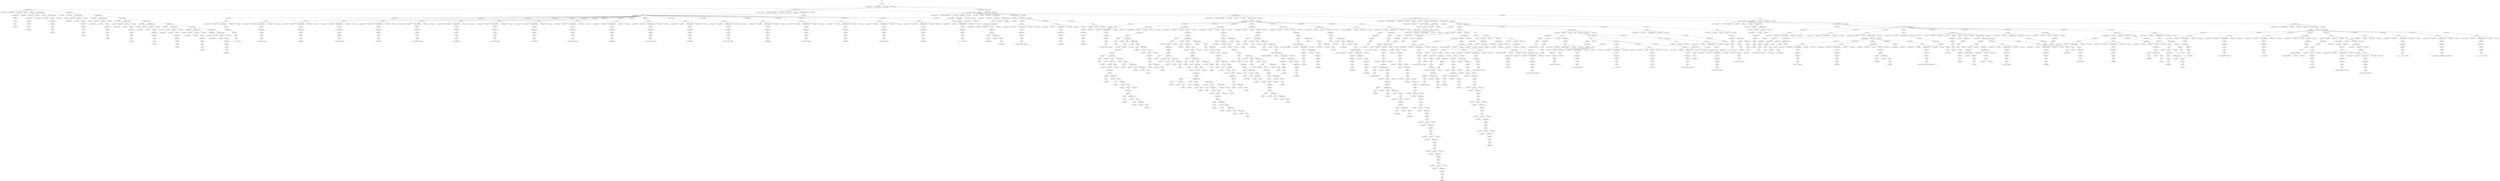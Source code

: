 digraph G{
nodo0[ label="init"];
nodo1[ label ="start"]
nodo0->nodo1; 
nodo2[ label ="program (Keyword)"]
nodo1->nodo2; 
nodo3[ label ="basico (IDENTIFIER)"]
nodo1->nodo3; 
nodo4[ label ="; (Key symbol)"]
nodo1->nodo4; 
nodo5[ label ="PROGRAM_BODY"]
nodo1->nodo5; 
nodo6[ label ="DECLARATION_LIST"]
nodo5->nodo6; 
nodo7[ label ="const (Keyword)"]
nodo6->nodo7; 
nodo8[ label ="V (IDENTIFIER)"]
nodo6->nodo8; 
nodo9[ label ="= (Key symbol)"]
nodo6->nodo9; 
nodo10[ label ="EXPLOGICA"]
nodo6->nodo10; 
nodo11[ label ="EXPRELACIONAL"]
nodo10->nodo11; 
nodo12[ label ="EXPRESION"]
nodo11->nodo12; 
nodo13[ label ="TERMINO"]
nodo12->nodo13; 
nodo14[ label ="FACTOR"]
nodo13->nodo14; 
nodo15[ label ="true (Keyword)"]
nodo14->nodo15; 
nodo16[ label ="; (Key symbol)"]
nodo6->nodo16; 
nodo17[ label ="CONST_DECLARATION"]
nodo6->nodo17; 
nodo18[ label ="F (IDENTIFIER)"]
nodo17->nodo18; 
nodo19[ label ="= (Key symbol)"]
nodo17->nodo19; 
nodo20[ label ="EXPLOGICA"]
nodo17->nodo20; 
nodo21[ label ="EXPRELACIONAL"]
nodo20->nodo21; 
nodo22[ label ="EXPRESION"]
nodo21->nodo22; 
nodo23[ label ="TERMINO"]
nodo22->nodo23; 
nodo24[ label ="FACTOR"]
nodo23->nodo24; 
nodo25[ label ="false (Keyword)"]
nodo24->nodo25; 
nodo26[ label ="; (Key symbol)"]
nodo17->nodo26; 
nodo27[ label ="CONST_DECLARATION"]
nodo17->nodo27; 
nodo28[ label ="datos (IDENTIFIER)"]
nodo27->nodo28; 
nodo29[ label ="= (Key symbol)"]
nodo27->nodo29; 
nodo30[ label ="EXPLOGICA"]
nodo27->nodo30; 
nodo31[ label ="EXPRELACIONAL"]
nodo30->nodo31; 
nodo32[ label ="EXPRESION"]
nodo31->nodo32; 
nodo33[ label ="TERMINO"]
nodo32->nodo33; 
nodo34[ label ="FACTOR"]
nodo33->nodo34; 
nodo35[ label ="3 (NUMERO)"]
nodo34->nodo35; 
nodo36[ label ="; (Key symbol)"]
nodo27->nodo36; 
nodo37[ label ="DECLARATION_LIST"]
nodo6->nodo37; 
nodo38[ label ="var (Keyword)"]
nodo37->nodo38; 
nodo39[ label ="val1 (IDENTIFIER)"]
nodo37->nodo39; 
nodo40[ label ="DECLARATION_BODY"]
nodo37->nodo40; 
nodo41[ label =": (Key symbol)"]
nodo40->nodo41; 
nodo42[ label ="DATA_TYPE"]
nodo40->nodo42; 
nodo43[ label ="integer (Keyword)"]
nodo42->nodo43; 
nodo44[ label ="ASSIGNATION"]
nodo40->nodo44; 
nodo45[ label ="= (Key symbol)"]
nodo44->nodo45; 
nodo46[ label ="EXPLOGICA"]
nodo44->nodo46; 
nodo47[ label ="EXPRELACIONAL"]
nodo46->nodo47; 
nodo48[ label ="EXPRESION"]
nodo47->nodo48; 
nodo49[ label ="TERMINO"]
nodo48->nodo49; 
nodo50[ label ="FACTOR"]
nodo49->nodo50; 
nodo51[ label ="0 (NUMERO)"]
nodo50->nodo51; 
nodo52[ label ="; (Key symbol)"]
nodo40->nodo52; 
nodo53[ label ="VAR_DECLARATION"]
nodo37->nodo53; 
nodo54[ label ="val2 (IDENTIFIER)"]
nodo53->nodo54; 
nodo55[ label ="DECLARATION_BODY"]
nodo53->nodo55; 
nodo56[ label =": (Key symbol)"]
nodo55->nodo56; 
nodo57[ label ="DATA_TYPE"]
nodo55->nodo57; 
nodo58[ label ="integer (Keyword)"]
nodo57->nodo58; 
nodo59[ label ="ASSIGNATION"]
nodo55->nodo59; 
nodo60[ label ="= (Key symbol)"]
nodo59->nodo60; 
nodo61[ label ="EXPLOGICA"]
nodo59->nodo61; 
nodo62[ label ="EXPRELACIONAL"]
nodo61->nodo62; 
nodo63[ label ="EXPRESION"]
nodo62->nodo63; 
nodo64[ label ="TERMINO"]
nodo63->nodo64; 
nodo65[ label ="FACTOR"]
nodo64->nodo65; 
nodo66[ label ="0 (NUMERO)"]
nodo65->nodo66; 
nodo67[ label ="; (Key symbol)"]
nodo55->nodo67; 
nodo68[ label ="VAR_DECLARATION"]
nodo53->nodo68; 
nodo69[ label ="val3 (IDENTIFIER)"]
nodo68->nodo69; 
nodo70[ label ="DECLARATION_BODY"]
nodo68->nodo70; 
nodo71[ label =": (Key symbol)"]
nodo70->nodo71; 
nodo72[ label ="DATA_TYPE"]
nodo70->nodo72; 
nodo73[ label ="integer (Keyword)"]
nodo72->nodo73; 
nodo74[ label ="ASSIGNATION"]
nodo70->nodo74; 
nodo75[ label ="= (Key symbol)"]
nodo74->nodo75; 
nodo76[ label ="EXPLOGICA"]
nodo74->nodo76; 
nodo77[ label ="EXPRELACIONAL"]
nodo76->nodo77; 
nodo78[ label ="EXPRESION"]
nodo77->nodo78; 
nodo79[ label ="TERMINO"]
nodo78->nodo79; 
nodo80[ label ="FACTOR"]
nodo79->nodo80; 
nodo81[ label ="0 (NUMERO)"]
nodo80->nodo81; 
nodo82[ label ="; (Key symbol)"]
nodo70->nodo82; 
nodo83[ label ="VAR_DECLARATION"]
nodo68->nodo83; 
nodo84[ label ="resp (IDENTIFIER)"]
nodo83->nodo84; 
nodo85[ label ="DECLARATION_BODY"]
nodo83->nodo85; 
nodo86[ label =": (Key symbol)"]
nodo85->nodo86; 
nodo87[ label ="DATA_TYPE"]
nodo85->nodo87; 
nodo88[ label ="integer (Keyword)"]
nodo87->nodo88; 
nodo89[ label ="ASSIGNATION"]
nodo85->nodo89; 
nodo90[ label ="= (Key symbol)"]
nodo89->nodo90; 
nodo91[ label ="EXPLOGICA"]
nodo89->nodo91; 
nodo92[ label ="EXPRELACIONAL"]
nodo91->nodo92; 
nodo93[ label ="EXPRESION"]
nodo92->nodo93; 
nodo94[ label ="TERMINO"]
nodo93->nodo94; 
nodo95[ label ="FACTOR"]
nodo94->nodo95; 
nodo96[ label ="0 (NUMERO)"]
nodo95->nodo96; 
nodo97[ label ="; (Key symbol)"]
nodo85->nodo97; 
nodo98[ label ="VAR_DECLARATION"]
nodo83->nodo98; 
nodo99[ label ="a (IDENTIFIER)"]
nodo98->nodo99; 
nodo100[ label ="DECLARATION_BODY"]
nodo98->nodo100; 
nodo101[ label =": (Key symbol)"]
nodo100->nodo101; 
nodo102[ label ="DATA_TYPE"]
nodo100->nodo102; 
nodo103[ label ="integer (Keyword)"]
nodo102->nodo103; 
nodo104[ label ="ASSIGNATION"]
nodo100->nodo104; 
nodo105[ label ="= (Key symbol)"]
nodo104->nodo105; 
nodo106[ label ="EXPLOGICA"]
nodo104->nodo106; 
nodo107[ label ="EXPRELACIONAL"]
nodo106->nodo107; 
nodo108[ label ="EXPRESION"]
nodo107->nodo108; 
nodo109[ label ="TERMINO"]
nodo108->nodo109; 
nodo110[ label ="FACTOR"]
nodo109->nodo110; 
nodo111[ label ="0 (NUMERO)"]
nodo110->nodo111; 
nodo112[ label ="; (Key symbol)"]
nodo100->nodo112; 
nodo113[ label ="VAR_DECLARATION"]
nodo98->nodo113; 
nodo114[ label ="b (IDENTIFIER)"]
nodo113->nodo114; 
nodo115[ label ="DECLARATION_BODY"]
nodo113->nodo115; 
nodo116[ label =": (Key symbol)"]
nodo115->nodo116; 
nodo117[ label ="DATA_TYPE"]
nodo115->nodo117; 
nodo118[ label ="integer (Keyword)"]
nodo117->nodo118; 
nodo119[ label ="ASSIGNATION"]
nodo115->nodo119; 
nodo120[ label ="= (Key symbol)"]
nodo119->nodo120; 
nodo121[ label ="EXPLOGICA"]
nodo119->nodo121; 
nodo122[ label ="EXPRELACIONAL"]
nodo121->nodo122; 
nodo123[ label ="EXPRESION"]
nodo122->nodo123; 
nodo124[ label ="TERMINO"]
nodo123->nodo124; 
nodo125[ label ="FACTOR"]
nodo124->nodo125; 
nodo126[ label ="0 (NUMERO)"]
nodo125->nodo126; 
nodo127[ label ="; (Key symbol)"]
nodo115->nodo127; 
nodo128[ label ="VAR_DECLARATION"]
nodo113->nodo128; 
nodo129[ label ="test (IDENTIFIER)"]
nodo128->nodo129; 
nodo130[ label ="DECLARATION_BODY"]
nodo128->nodo130; 
nodo131[ label =": (Key symbol)"]
nodo130->nodo131; 
nodo132[ label ="DATA_TYPE"]
nodo130->nodo132; 
nodo133[ label ="boolean (Keyword)"]
nodo132->nodo133; 
nodo134[ label ="ASSIGNATION"]
nodo130->nodo134; 
nodo135[ label ="= (Key symbol)"]
nodo134->nodo135; 
nodo136[ label ="EXPLOGICA"]
nodo134->nodo136; 
nodo137[ label ="EXPRELACIONAL"]
nodo136->nodo137; 
nodo138[ label ="EXPRESION"]
nodo137->nodo138; 
nodo139[ label ="TERMINO"]
nodo138->nodo139; 
nodo140[ label ="FACTOR"]
nodo139->nodo140; 
nodo141[ label ="false (Keyword)"]
nodo140->nodo141; 
nodo142[ label ="; (Key symbol)"]
nodo130->nodo142; 
nodo143[ label ="FUNCTION_LIST"]
nodo5->nodo143; 
nodo144[ label ="procedure (Keyword)"]
nodo143->nodo144; 
nodo145[ label ="ImprimirValores (IDENTIFIER)"]
nodo143->nodo145; 
nodo146[ label ="( (Key symbol)"]
nodo143->nodo146; 
nodo147[ label =") (Key symbol)"]
nodo143->nodo147; 
nodo148[ label ="; (Key symbol)"]
nodo143->nodo148; 
nodo149[ label ="INSTRUCTIONS_BODY"]
nodo143->nodo149; 
nodo150[ label ="begin (Keyword)"]
nodo149->nodo150; 
nodo151[ label ="INSTRUCTIONS"]
nodo149->nodo151; 
nodo152[ label ="INSTRUCTION"]
nodo151->nodo152; 
nodo153[ label ="WRITE"]
nodo152->nodo153; 
nodo154[ label ="writeln (Keyword)"]
nodo153->nodo154; 
nodo155[ label ="( (Key symbol)"]
nodo153->nodo155; 
nodo156[ label ="WRHITE_PARAMETER"]
nodo153->nodo156; 
nodo157[ label ="EXPLOGICA"]
nodo156->nodo157; 
nodo158[ label ="EXPRELACIONAL"]
nodo157->nodo158; 
nodo159[ label ="EXPRESION"]
nodo158->nodo159; 
nodo160[ label ="TERMINO"]
nodo159->nodo160; 
nodo161[ label ="FACTOR"]
nodo160->nodo161; 
nodo162[ label ="----------------------- (CADENA)"]
nodo161->nodo162; 
nodo163[ label =") (Key symbol)"]
nodo153->nodo163; 
nodo164[ label ="; (Key symbol)"]
nodo153->nodo164; 
nodo165[ label ="INSTRUCTION"]
nodo151->nodo165; 
nodo166[ label ="WRITE"]
nodo165->nodo166; 
nodo167[ label ="write (Keyword)"]
nodo166->nodo167; 
nodo168[ label ="( (Key symbol)"]
nodo166->nodo168; 
nodo169[ label ="WRHITE_PARAMETER"]
nodo166->nodo169; 
nodo170[ label ="EXPLOGICA"]
nodo169->nodo170; 
nodo171[ label ="EXPRELACIONAL"]
nodo170->nodo171; 
nodo172[ label ="EXPRESION"]
nodo171->nodo172; 
nodo173[ label ="TERMINO"]
nodo172->nodo173; 
nodo174[ label ="FACTOR"]
nodo173->nodo174; 
nodo175[ label ="El valor de V es:  (CADENA)"]
nodo174->nodo175; 
nodo176[ label =") (Key symbol)"]
nodo166->nodo176; 
nodo177[ label ="; (Key symbol)"]
nodo166->nodo177; 
nodo178[ label ="INSTRUCTION"]
nodo151->nodo178; 
nodo179[ label ="WRITE"]
nodo178->nodo179; 
nodo180[ label ="writeln (Keyword)"]
nodo179->nodo180; 
nodo181[ label ="( (Key symbol)"]
nodo179->nodo181; 
nodo182[ label ="WRHITE_PARAMETER"]
nodo179->nodo182; 
nodo183[ label ="EXPLOGICA"]
nodo182->nodo183; 
nodo184[ label ="EXPRELACIONAL"]
nodo183->nodo184; 
nodo185[ label ="EXPRESION"]
nodo184->nodo185; 
nodo186[ label ="TERMINO"]
nodo185->nodo186; 
nodo187[ label ="FACTOR"]
nodo186->nodo187; 
nodo188[ label ="V (IDENTIFIER)"]
nodo187->nodo188; 
nodo189[ label =") (Key symbol)"]
nodo179->nodo189; 
nodo190[ label ="; (Key symbol)"]
nodo179->nodo190; 
nodo191[ label ="INSTRUCTION"]
nodo151->nodo191; 
nodo192[ label ="WRITE"]
nodo191->nodo192; 
nodo193[ label ="write (Keyword)"]
nodo192->nodo193; 
nodo194[ label ="( (Key symbol)"]
nodo192->nodo194; 
nodo195[ label ="WRHITE_PARAMETER"]
nodo192->nodo195; 
nodo196[ label ="EXPLOGICA"]
nodo195->nodo196; 
nodo197[ label ="EXPRELACIONAL"]
nodo196->nodo197; 
nodo198[ label ="EXPRESION"]
nodo197->nodo198; 
nodo199[ label ="TERMINO"]
nodo198->nodo199; 
nodo200[ label ="FACTOR"]
nodo199->nodo200; 
nodo201[ label ="El valor de F es:  (CADENA)"]
nodo200->nodo201; 
nodo202[ label =") (Key symbol)"]
nodo192->nodo202; 
nodo203[ label ="; (Key symbol)"]
nodo192->nodo203; 
nodo204[ label ="INSTRUCTION"]
nodo151->nodo204; 
nodo205[ label ="WRITE"]
nodo204->nodo205; 
nodo206[ label ="writeln (Keyword)"]
nodo205->nodo206; 
nodo207[ label ="( (Key symbol)"]
nodo205->nodo207; 
nodo208[ label ="WRHITE_PARAMETER"]
nodo205->nodo208; 
nodo209[ label ="EXPLOGICA"]
nodo208->nodo209; 
nodo210[ label ="EXPRELACIONAL"]
nodo209->nodo210; 
nodo211[ label ="EXPRESION"]
nodo210->nodo211; 
nodo212[ label ="TERMINO"]
nodo211->nodo212; 
nodo213[ label ="FACTOR"]
nodo212->nodo213; 
nodo214[ label ="F (IDENTIFIER)"]
nodo213->nodo214; 
nodo215[ label =") (Key symbol)"]
nodo205->nodo215; 
nodo216[ label ="; (Key symbol)"]
nodo205->nodo216; 
nodo217[ label ="INSTRUCTION"]
nodo151->nodo217; 
nodo218[ label ="WRITE"]
nodo217->nodo218; 
nodo219[ label ="write (Keyword)"]
nodo218->nodo219; 
nodo220[ label ="( (Key symbol)"]
nodo218->nodo220; 
nodo221[ label ="WRHITE_PARAMETER"]
nodo218->nodo221; 
nodo222[ label ="EXPLOGICA"]
nodo221->nodo222; 
nodo223[ label ="EXPRELACIONAL"]
nodo222->nodo223; 
nodo224[ label ="EXPRESION"]
nodo223->nodo224; 
nodo225[ label ="TERMINO"]
nodo224->nodo225; 
nodo226[ label ="FACTOR"]
nodo225->nodo226; 
nodo227[ label ="El valor de datos es:  (CADENA)"]
nodo226->nodo227; 
nodo228[ label =") (Key symbol)"]
nodo218->nodo228; 
nodo229[ label ="; (Key symbol)"]
nodo218->nodo229; 
nodo230[ label ="INSTRUCTION"]
nodo151->nodo230; 
nodo231[ label ="WRITE"]
nodo230->nodo231; 
nodo232[ label ="writeln (Keyword)"]
nodo231->nodo232; 
nodo233[ label ="( (Key symbol)"]
nodo231->nodo233; 
nodo234[ label ="WRHITE_PARAMETER"]
nodo231->nodo234; 
nodo235[ label ="EXPLOGICA"]
nodo234->nodo235; 
nodo236[ label ="EXPRELACIONAL"]
nodo235->nodo236; 
nodo237[ label ="EXPRESION"]
nodo236->nodo237; 
nodo238[ label ="TERMINO"]
nodo237->nodo238; 
nodo239[ label ="FACTOR"]
nodo238->nodo239; 
nodo240[ label ="datos (IDENTIFIER)"]
nodo239->nodo240; 
nodo241[ label =") (Key symbol)"]
nodo231->nodo241; 
nodo242[ label ="; (Key symbol)"]
nodo231->nodo242; 
nodo243[ label ="INSTRUCTION"]
nodo151->nodo243; 
nodo244[ label ="WRITE"]
nodo243->nodo244; 
nodo245[ label ="write (Keyword)"]
nodo244->nodo245; 
nodo246[ label ="( (Key symbol)"]
nodo244->nodo246; 
nodo247[ label ="WRHITE_PARAMETER"]
nodo244->nodo247; 
nodo248[ label ="EXPLOGICA"]
nodo247->nodo248; 
nodo249[ label ="EXPRELACIONAL"]
nodo248->nodo249; 
nodo250[ label ="EXPRESION"]
nodo249->nodo250; 
nodo251[ label ="TERMINO"]
nodo250->nodo251; 
nodo252[ label ="FACTOR"]
nodo251->nodo252; 
nodo253[ label ="El valor de val1 es:  (CADENA)"]
nodo252->nodo253; 
nodo254[ label =") (Key symbol)"]
nodo244->nodo254; 
nodo255[ label ="; (Key symbol)"]
nodo244->nodo255; 
nodo256[ label ="INSTRUCTION"]
nodo151->nodo256; 
nodo257[ label ="WRITE"]
nodo256->nodo257; 
nodo258[ label ="writeln (Keyword)"]
nodo257->nodo258; 
nodo259[ label ="( (Key symbol)"]
nodo257->nodo259; 
nodo260[ label ="WRHITE_PARAMETER"]
nodo257->nodo260; 
nodo261[ label ="EXPLOGICA"]
nodo260->nodo261; 
nodo262[ label ="EXPRELACIONAL"]
nodo261->nodo262; 
nodo263[ label ="EXPRESION"]
nodo262->nodo263; 
nodo264[ label ="TERMINO"]
nodo263->nodo264; 
nodo265[ label ="FACTOR"]
nodo264->nodo265; 
nodo266[ label ="val1 (IDENTIFIER)"]
nodo265->nodo266; 
nodo267[ label =") (Key symbol)"]
nodo257->nodo267; 
nodo268[ label ="; (Key symbol)"]
nodo257->nodo268; 
nodo269[ label ="INSTRUCTION"]
nodo151->nodo269; 
nodo270[ label ="WRITE"]
nodo269->nodo270; 
nodo271[ label ="write (Keyword)"]
nodo270->nodo271; 
nodo272[ label ="( (Key symbol)"]
nodo270->nodo272; 
nodo273[ label ="WRHITE_PARAMETER"]
nodo270->nodo273; 
nodo274[ label ="EXPLOGICA"]
nodo273->nodo274; 
nodo275[ label ="EXPRELACIONAL"]
nodo274->nodo275; 
nodo276[ label ="EXPRESION"]
nodo275->nodo276; 
nodo277[ label ="TERMINO"]
nodo276->nodo277; 
nodo278[ label ="FACTOR"]
nodo277->nodo278; 
nodo279[ label ="El valor de val2 es:  (CADENA)"]
nodo278->nodo279; 
nodo280[ label =") (Key symbol)"]
nodo270->nodo280; 
nodo281[ label ="; (Key symbol)"]
nodo270->nodo281; 
nodo282[ label ="INSTRUCTION"]
nodo151->nodo282; 
nodo283[ label ="WRITE"]
nodo282->nodo283; 
nodo284[ label ="writeln (Keyword)"]
nodo283->nodo284; 
nodo285[ label ="( (Key symbol)"]
nodo283->nodo285; 
nodo286[ label ="WRHITE_PARAMETER"]
nodo283->nodo286; 
nodo287[ label ="EXPLOGICA"]
nodo286->nodo287; 
nodo288[ label ="EXPRELACIONAL"]
nodo287->nodo288; 
nodo289[ label ="EXPRESION"]
nodo288->nodo289; 
nodo290[ label ="TERMINO"]
nodo289->nodo290; 
nodo291[ label ="FACTOR"]
nodo290->nodo291; 
nodo292[ label ="val2 (IDENTIFIER)"]
nodo291->nodo292; 
nodo293[ label =") (Key symbol)"]
nodo283->nodo293; 
nodo294[ label ="; (Key symbol)"]
nodo283->nodo294; 
nodo295[ label ="INSTRUCTION"]
nodo151->nodo295; 
nodo296[ label ="WRITE"]
nodo295->nodo296; 
nodo297[ label ="write (Keyword)"]
nodo296->nodo297; 
nodo298[ label ="( (Key symbol)"]
nodo296->nodo298; 
nodo299[ label ="WRHITE_PARAMETER"]
nodo296->nodo299; 
nodo300[ label ="EXPLOGICA"]
nodo299->nodo300; 
nodo301[ label ="EXPRELACIONAL"]
nodo300->nodo301; 
nodo302[ label ="EXPRESION"]
nodo301->nodo302; 
nodo303[ label ="TERMINO"]
nodo302->nodo303; 
nodo304[ label ="FACTOR"]
nodo303->nodo304; 
nodo305[ label ="El valor de val3 es:  (CADENA)"]
nodo304->nodo305; 
nodo306[ label =") (Key symbol)"]
nodo296->nodo306; 
nodo307[ label ="; (Key symbol)"]
nodo296->nodo307; 
nodo308[ label ="INSTRUCTION"]
nodo151->nodo308; 
nodo309[ label ="WRITE"]
nodo308->nodo309; 
nodo310[ label ="writeln (Keyword)"]
nodo309->nodo310; 
nodo311[ label ="( (Key symbol)"]
nodo309->nodo311; 
nodo312[ label ="WRHITE_PARAMETER"]
nodo309->nodo312; 
nodo313[ label ="EXPLOGICA"]
nodo312->nodo313; 
nodo314[ label ="EXPRELACIONAL"]
nodo313->nodo314; 
nodo315[ label ="EXPRESION"]
nodo314->nodo315; 
nodo316[ label ="TERMINO"]
nodo315->nodo316; 
nodo317[ label ="FACTOR"]
nodo316->nodo317; 
nodo318[ label ="val3 (IDENTIFIER)"]
nodo317->nodo318; 
nodo319[ label =") (Key symbol)"]
nodo309->nodo319; 
nodo320[ label ="; (Key symbol)"]
nodo309->nodo320; 
nodo321[ label ="INSTRUCTION"]
nodo151->nodo321; 
nodo322[ label ="WRITE"]
nodo321->nodo322; 
nodo323[ label ="write (Keyword)"]
nodo322->nodo323; 
nodo324[ label ="( (Key symbol)"]
nodo322->nodo324; 
nodo325[ label ="WRHITE_PARAMETER"]
nodo322->nodo325; 
nodo326[ label ="EXPLOGICA"]
nodo325->nodo326; 
nodo327[ label ="EXPRELACIONAL"]
nodo326->nodo327; 
nodo328[ label ="EXPRESION"]
nodo327->nodo328; 
nodo329[ label ="TERMINO"]
nodo328->nodo329; 
nodo330[ label ="FACTOR"]
nodo329->nodo330; 
nodo331[ label ="El valor de resp es:  (CADENA)"]
nodo330->nodo331; 
nodo332[ label =") (Key symbol)"]
nodo322->nodo332; 
nodo333[ label ="; (Key symbol)"]
nodo322->nodo333; 
nodo334[ label ="INSTRUCTION"]
nodo151->nodo334; 
nodo335[ label ="WRITE"]
nodo334->nodo335; 
nodo336[ label ="writeln (Keyword)"]
nodo335->nodo336; 
nodo337[ label ="( (Key symbol)"]
nodo335->nodo337; 
nodo338[ label ="WRHITE_PARAMETER"]
nodo335->nodo338; 
nodo339[ label ="EXPLOGICA"]
nodo338->nodo339; 
nodo340[ label ="EXPRELACIONAL"]
nodo339->nodo340; 
nodo341[ label ="EXPRESION"]
nodo340->nodo341; 
nodo342[ label ="TERMINO"]
nodo341->nodo342; 
nodo343[ label ="FACTOR"]
nodo342->nodo343; 
nodo344[ label ="resp (IDENTIFIER)"]
nodo343->nodo344; 
nodo345[ label =") (Key symbol)"]
nodo335->nodo345; 
nodo346[ label ="; (Key symbol)"]
nodo335->nodo346; 
nodo347[ label ="INSTRUCTION"]
nodo151->nodo347; 
nodo348[ label ="WRITE"]
nodo347->nodo348; 
nodo349[ label ="write (Keyword)"]
nodo348->nodo349; 
nodo350[ label ="( (Key symbol)"]
nodo348->nodo350; 
nodo351[ label ="WRHITE_PARAMETER"]
nodo348->nodo351; 
nodo352[ label ="EXPLOGICA"]
nodo351->nodo352; 
nodo353[ label ="EXPRELACIONAL"]
nodo352->nodo353; 
nodo354[ label ="EXPRESION"]
nodo353->nodo354; 
nodo355[ label ="TERMINO"]
nodo354->nodo355; 
nodo356[ label ="FACTOR"]
nodo355->nodo356; 
nodo357[ label ="El valor de a es:  (CADENA)"]
nodo356->nodo357; 
nodo358[ label =") (Key symbol)"]
nodo348->nodo358; 
nodo359[ label ="; (Key symbol)"]
nodo348->nodo359; 
nodo360[ label ="INSTRUCTION"]
nodo151->nodo360; 
nodo361[ label ="WRITE"]
nodo360->nodo361; 
nodo362[ label ="writeln (Keyword)"]
nodo361->nodo362; 
nodo363[ label ="( (Key symbol)"]
nodo361->nodo363; 
nodo364[ label ="WRHITE_PARAMETER"]
nodo361->nodo364; 
nodo365[ label ="EXPLOGICA"]
nodo364->nodo365; 
nodo366[ label ="EXPRELACIONAL"]
nodo365->nodo366; 
nodo367[ label ="EXPRESION"]
nodo366->nodo367; 
nodo368[ label ="TERMINO"]
nodo367->nodo368; 
nodo369[ label ="FACTOR"]
nodo368->nodo369; 
nodo370[ label ="a (IDENTIFIER)"]
nodo369->nodo370; 
nodo371[ label =") (Key symbol)"]
nodo361->nodo371; 
nodo372[ label ="; (Key symbol)"]
nodo361->nodo372; 
nodo373[ label ="INSTRUCTION"]
nodo151->nodo373; 
nodo374[ label ="WRITE"]
nodo373->nodo374; 
nodo375[ label ="write (Keyword)"]
nodo374->nodo375; 
nodo376[ label ="( (Key symbol)"]
nodo374->nodo376; 
nodo377[ label ="WRHITE_PARAMETER"]
nodo374->nodo377; 
nodo378[ label ="EXPLOGICA"]
nodo377->nodo378; 
nodo379[ label ="EXPRELACIONAL"]
nodo378->nodo379; 
nodo380[ label ="EXPRESION"]
nodo379->nodo380; 
nodo381[ label ="TERMINO"]
nodo380->nodo381; 
nodo382[ label ="FACTOR"]
nodo381->nodo382; 
nodo383[ label ="El valor de b es:  (CADENA)"]
nodo382->nodo383; 
nodo384[ label =") (Key symbol)"]
nodo374->nodo384; 
nodo385[ label ="; (Key symbol)"]
nodo374->nodo385; 
nodo386[ label ="INSTRUCTION"]
nodo151->nodo386; 
nodo387[ label ="WRITE"]
nodo386->nodo387; 
nodo388[ label ="writeln (Keyword)"]
nodo387->nodo388; 
nodo389[ label ="( (Key symbol)"]
nodo387->nodo389; 
nodo390[ label ="WRHITE_PARAMETER"]
nodo387->nodo390; 
nodo391[ label ="EXPLOGICA"]
nodo390->nodo391; 
nodo392[ label ="EXPRELACIONAL"]
nodo391->nodo392; 
nodo393[ label ="EXPRESION"]
nodo392->nodo393; 
nodo394[ label ="TERMINO"]
nodo393->nodo394; 
nodo395[ label ="FACTOR"]
nodo394->nodo395; 
nodo396[ label ="B (IDENTIFIER)"]
nodo395->nodo396; 
nodo397[ label =") (Key symbol)"]
nodo387->nodo397; 
nodo398[ label ="; (Key symbol)"]
nodo387->nodo398; 
nodo399[ label ="INSTRUCTION"]
nodo151->nodo399; 
nodo400[ label ="WRITE"]
nodo399->nodo400; 
nodo401[ label ="writeln (Keyword)"]
nodo400->nodo401; 
nodo402[ label ="( (Key symbol)"]
nodo400->nodo402; 
nodo403[ label ="WRHITE_PARAMETER"]
nodo400->nodo403; 
nodo404[ label ="EXPLOGICA"]
nodo403->nodo404; 
nodo405[ label ="EXPRELACIONAL"]
nodo404->nodo405; 
nodo406[ label ="EXPRESION"]
nodo405->nodo406; 
nodo407[ label ="TERMINO"]
nodo406->nodo407; 
nodo408[ label ="FACTOR"]
nodo407->nodo408; 
nodo409[ label ="----------------------- (CADENA)"]
nodo408->nodo409; 
nodo410[ label =") (Key symbol)"]
nodo400->nodo410; 
nodo411[ label ="; (Key symbol)"]
nodo400->nodo411; 
nodo412[ label ="end (Keyword)"]
nodo149->nodo412; 
nodo413[ label ="; (Key symbol)"]
nodo143->nodo413; 
nodo414[ label ="FUNCTION_LIST"]
nodo143->nodo414; 
nodo415[ label ="function (Keyword)"]
nodo414->nodo415; 
nodo416[ label ="SumarNumeros (IDENTIFIER)"]
nodo414->nodo416; 
nodo417[ label ="( (Key symbol)"]
nodo414->nodo417; 
nodo418[ label ="PARAMETER"]
nodo414->nodo418; 
nodo419[ label ="num1 (IDENTIFIER)"]
nodo418->nodo419; 
nodo420[ label ="PARAMETER_BODY"]
nodo418->nodo420; 
nodo421[ label =", (Key symbol)"]
nodo420->nodo421; 
nodo422[ label ="num2 (IDENTIFIER)"]
nodo420->nodo422; 
nodo423[ label =": (Key symbol)"]
nodo418->nodo423; 
nodo424[ label ="DATA_TYPE"]
nodo418->nodo424; 
nodo425[ label ="integer (Keyword)"]
nodo424->nodo425; 
nodo426[ label =") (Key symbol)"]
nodo414->nodo426; 
nodo427[ label =": (Key symbol)"]
nodo414->nodo427; 
nodo428[ label ="DATA_TYPE"]
nodo414->nodo428; 
nodo429[ label ="integer (Keyword)"]
nodo428->nodo429; 
nodo430[ label ="; (Key symbol)"]
nodo414->nodo430; 
nodo431[ label ="DECLARATION_LIST"]
nodo414->nodo431; 
nodo432[ label ="var (Keyword)"]
nodo431->nodo432; 
nodo433[ label ="resp (IDENTIFIER)"]
nodo431->nodo433; 
nodo434[ label ="DECLARATION_BODY"]
nodo431->nodo434; 
nodo435[ label =": (Key symbol)"]
nodo434->nodo435; 
nodo436[ label ="DATA_TYPE"]
nodo434->nodo436; 
nodo437[ label ="integer (Keyword)"]
nodo436->nodo437; 
nodo438[ label ="; (Key symbol)"]
nodo434->nodo438; 
nodo439[ label ="INSTRUCTIONS_BODY"]
nodo414->nodo439; 
nodo440[ label ="begin (Keyword)"]
nodo439->nodo440; 
nodo441[ label ="INSTRUCTIONS"]
nodo439->nodo441; 
nodo442[ label ="INSTRUCTION"]
nodo441->nodo442; 
nodo443[ label ="VAR_ASSIGNATE"]
nodo442->nodo443; 
nodo444[ label ="resp (IDENTIFIER)"]
nodo443->nodo444; 
nodo445[ label =": (Key symbol)"]
nodo443->nodo445; 
nodo446[ label ="= (Key symbol)"]
nodo443->nodo446; 
nodo447[ label ="EXPLOGICA"]
nodo443->nodo447; 
nodo448[ label ="EXPRELACIONAL"]
nodo447->nodo448; 
nodo449[ label ="EXPRESION"]
nodo448->nodo449; 
nodo450[ label ="TERMINO"]
nodo449->nodo450; 
nodo451[ label ="FACTOR"]
nodo450->nodo451; 
nodo452[ label ="num1 (IDENTIFIER)"]
nodo451->nodo452; 
nodo453[ label ="EXPRESION_PRIMA"]
nodo449->nodo453; 
nodo454[ label ="+ (Key symbol)"]
nodo453->nodo454; 
nodo455[ label ="TERMINO"]
nodo453->nodo455; 
nodo456[ label ="FACTOR"]
nodo455->nodo456; 
nodo457[ label ="num2 (IDENTIFIER)"]
nodo456->nodo457; 
nodo458[ label ="; (Key symbol)"]
nodo443->nodo458; 
nodo459[ label ="INSTRUCTION"]
nodo441->nodo459; 
nodo460[ label ="WRITE"]
nodo459->nodo460; 
nodo461[ label ="write (Keyword)"]
nodo460->nodo461; 
nodo462[ label ="( (Key symbol)"]
nodo460->nodo462; 
nodo463[ label ="WRHITE_PARAMETER"]
nodo460->nodo463; 
nodo464[ label ="EXPLOGICA"]
nodo463->nodo464; 
nodo465[ label ="EXPRELACIONAL"]
nodo464->nodo465; 
nodo466[ label ="EXPRESION"]
nodo465->nodo466; 
nodo467[ label ="TERMINO"]
nodo466->nodo467; 
nodo468[ label ="FACTOR"]
nodo467->nodo468; 
nodo469[ label ="El resultado de tu suma es:  (CADENA)"]
nodo468->nodo469; 
nodo470[ label =") (Key symbol)"]
nodo460->nodo470; 
nodo471[ label ="; (Key symbol)"]
nodo460->nodo471; 
nodo472[ label ="INSTRUCTION"]
nodo441->nodo472; 
nodo473[ label ="WRITE"]
nodo472->nodo473; 
nodo474[ label ="writeln (Keyword)"]
nodo473->nodo474; 
nodo475[ label ="( (Key symbol)"]
nodo473->nodo475; 
nodo476[ label ="WRHITE_PARAMETER"]
nodo473->nodo476; 
nodo477[ label ="EXPLOGICA"]
nodo476->nodo477; 
nodo478[ label ="EXPRELACIONAL"]
nodo477->nodo478; 
nodo479[ label ="EXPRESION"]
nodo478->nodo479; 
nodo480[ label ="TERMINO"]
nodo479->nodo480; 
nodo481[ label ="FACTOR"]
nodo480->nodo481; 
nodo482[ label ="resp (IDENTIFIER)"]
nodo481->nodo482; 
nodo483[ label =") (Key symbol)"]
nodo473->nodo483; 
nodo484[ label ="; (Key symbol)"]
nodo473->nodo484; 
nodo485[ label ="INSTRUCTION"]
nodo441->nodo485; 
nodo486[ label ="EXIT"]
nodo485->nodo486; 
nodo487[ label ="Exit (Keyword)"]
nodo486->nodo487; 
nodo488[ label ="( (Key symbol)"]
nodo486->nodo488; 
nodo489[ label ="EXIT_EXP"]
nodo486->nodo489; 
nodo490[ label ="EXPLOGICA"]
nodo489->nodo490; 
nodo491[ label ="EXPRELACIONAL"]
nodo490->nodo491; 
nodo492[ label ="EXPRESION"]
nodo491->nodo492; 
nodo493[ label ="TERMINO"]
nodo492->nodo493; 
nodo494[ label ="FACTOR"]
nodo493->nodo494; 
nodo495[ label ="resp (IDENTIFIER)"]
nodo494->nodo495; 
nodo496[ label =") (Key symbol)"]
nodo486->nodo496; 
nodo497[ label ="; (Key symbol)"]
nodo486->nodo497; 
nodo498[ label ="end (Keyword)"]
nodo439->nodo498; 
nodo499[ label ="; (Key symbol)"]
nodo414->nodo499; 
nodo500[ label ="FUNCTION_LIST"]
nodo414->nodo500; 
nodo501[ label ="procedure (Keyword)"]
nodo500->nodo501; 
nodo502[ label ="IniciarValores (IDENTIFIER)"]
nodo500->nodo502; 
nodo503[ label ="( (Key symbol)"]
nodo500->nodo503; 
nodo504[ label =") (Key symbol)"]
nodo500->nodo504; 
nodo505[ label ="; (Key symbol)"]
nodo500->nodo505; 
nodo506[ label ="INSTRUCTIONS_BODY"]
nodo500->nodo506; 
nodo507[ label ="begin (Keyword)"]
nodo506->nodo507; 
nodo508[ label ="INSTRUCTIONS"]
nodo506->nodo508; 
nodo509[ label ="INSTRUCTION"]
nodo508->nodo509; 
nodo510[ label ="WRITE"]
nodo509->nodo510; 
nodo511[ label ="writeln (Keyword)"]
nodo510->nodo511; 
nodo512[ label ="( (Key symbol)"]
nodo510->nodo512; 
nodo513[ label ="WRHITE_PARAMETER"]
nodo510->nodo513; 
nodo514[ label ="EXPLOGICA"]
nodo513->nodo514; 
nodo515[ label ="EXPRELACIONAL"]
nodo514->nodo515; 
nodo516[ label ="EXPRESION"]
nodo515->nodo516; 
nodo517[ label ="TERMINO"]
nodo516->nodo517; 
nodo518[ label ="FACTOR"]
nodo517->nodo518; 
nodo519[ label ="----Dentro de Iniciar Valores---- (CADENA)"]
nodo518->nodo519; 
nodo520[ label =") (Key symbol)"]
nodo510->nodo520; 
nodo521[ label ="; (Key symbol)"]
nodo510->nodo521; 
nodo522[ label ="INSTRUCTION"]
nodo508->nodo522; 
nodo523[ label ="VAR_ASSIGNATE"]
nodo522->nodo523; 
nodo524[ label ="val1 (IDENTIFIER)"]
nodo523->nodo524; 
nodo525[ label =": (Key symbol)"]
nodo523->nodo525; 
nodo526[ label ="= (Key symbol)"]
nodo523->nodo526; 
nodo527[ label ="EXPLOGICA"]
nodo523->nodo527; 
nodo528[ label ="EXPRELACIONAL"]
nodo527->nodo528; 
nodo529[ label ="EXPRESION"]
nodo528->nodo529; 
nodo530[ label ="TERMINO"]
nodo529->nodo530; 
nodo531[ label ="FACTOR"]
nodo530->nodo531; 
nodo532[ label ="7 (NUMERO)"]
nodo531->nodo532; 
nodo533[ label ="EXPRESION_PRIMA"]
nodo529->nodo533; 
nodo534[ label ="- (Key symbol)"]
nodo533->nodo534; 
nodo535[ label ="TERMINO"]
nodo533->nodo535; 
nodo536[ label ="FACTOR"]
nodo535->nodo536; 
nodo537[ label ="( (Key symbol)"]
nodo536->nodo537; 
nodo538[ label ="EXPLOGICA"]
nodo536->nodo538; 
nodo539[ label ="EXPRELACIONAL"]
nodo538->nodo539; 
nodo540[ label ="EXPRESION"]
nodo539->nodo540; 
nodo541[ label ="TERMINO"]
nodo540->nodo541; 
nodo542[ label ="FACTOR"]
nodo541->nodo542; 
nodo543[ label ="5 (NUMERO)"]
nodo542->nodo543; 
nodo544[ label ="EXPRESION_PRIMA"]
nodo540->nodo544; 
nodo545[ label ="+ (Key symbol)"]
nodo544->nodo545; 
nodo546[ label ="TERMINO"]
nodo544->nodo546; 
nodo547[ label ="FACTOR"]
nodo546->nodo547; 
nodo548[ label ="10 (NUMERO)"]
nodo547->nodo548; 
nodo549[ label ="TERMINO_PRIMA "]
nodo546->nodo549; 
nodo550[ label ="* (Key symbol)"]
nodo549->nodo550; 
nodo551[ label ="FACTOR"]
nodo549->nodo551; 
nodo552[ label ="( (Key symbol)"]
nodo551->nodo552; 
nodo553[ label ="EXPLOGICA"]
nodo551->nodo553; 
nodo554[ label ="EXPRELACIONAL"]
nodo553->nodo554; 
nodo555[ label ="EXPRESION"]
nodo554->nodo555; 
nodo556[ label ="TERMINO"]
nodo555->nodo556; 
nodo557[ label ="FACTOR"]
nodo556->nodo557; 
nodo558[ label ="2 (NUMERO)"]
nodo557->nodo558; 
nodo559[ label ="EXPRESION_PRIMA"]
nodo555->nodo559; 
nodo560[ label ="+ (Key symbol)"]
nodo559->nodo560; 
nodo561[ label ="TERMINO"]
nodo559->nodo561; 
nodo562[ label ="FACTOR"]
nodo561->nodo562; 
nodo563[ label ="4 (NUMERO)"]
nodo562->nodo563; 
nodo564[ label ="TERMINO_PRIMA "]
nodo561->nodo564; 
nodo565[ label ="* (Key symbol)"]
nodo564->nodo565; 
nodo566[ label ="FACTOR"]
nodo564->nodo566; 
nodo567[ label ="( (Key symbol)"]
nodo566->nodo567; 
nodo568[ label ="EXPLOGICA"]
nodo566->nodo568; 
nodo569[ label ="EXPRELACIONAL"]
nodo568->nodo569; 
nodo570[ label ="EXPRESION"]
nodo569->nodo570; 
nodo571[ label ="TERMINO"]
nodo570->nodo571; 
nodo572[ label ="FACTOR"]
nodo571->nodo572; 
nodo573[ label ="5 (NUMERO)"]
nodo572->nodo573; 
nodo574[ label ="EXPRESION_PRIMA"]
nodo570->nodo574; 
nodo575[ label ="+ (Key symbol)"]
nodo574->nodo575; 
nodo576[ label ="TERMINO"]
nodo574->nodo576; 
nodo577[ label ="FACTOR"]
nodo576->nodo577; 
nodo578[ label ="2 (NUMERO)"]
nodo577->nodo578; 
nodo579[ label ="TERMINO_PRIMA "]
nodo576->nodo579; 
nodo580[ label ="* (Key symbol)"]
nodo579->nodo580; 
nodo581[ label ="FACTOR"]
nodo579->nodo581; 
nodo582[ label ="3 (NUMERO)"]
nodo581->nodo582; 
nodo583[ label =") (Key symbol)"]
nodo566->nodo583; 
nodo584[ label =") (Key symbol)"]
nodo551->nodo584; 
nodo585[ label ="EXPRESION_PRIMA"]
nodo544->nodo585; 
nodo586[ label ="- (Key symbol)"]
nodo585->nodo586; 
nodo587[ label ="TERMINO"]
nodo585->nodo587; 
nodo588[ label ="FACTOR"]
nodo587->nodo588; 
nodo589[ label ="8 (NUMERO)"]
nodo588->nodo589; 
nodo590[ label ="TERMINO_PRIMA "]
nodo587->nodo590; 
nodo591[ label ="* (Key symbol)"]
nodo590->nodo591; 
nodo592[ label ="FACTOR"]
nodo590->nodo592; 
nodo593[ label ="3 (NUMERO)"]
nodo592->nodo593; 
nodo594[ label ="TERMINO_PRIMA "]
nodo590->nodo594; 
nodo595[ label ="* (Key symbol)"]
nodo594->nodo595; 
nodo596[ label ="FACTOR"]
nodo594->nodo596; 
nodo597[ label ="3 (NUMERO)"]
nodo596->nodo597; 
nodo598[ label =") (Key symbol)"]
nodo536->nodo598; 
nodo599[ label ="EXPRESION_PRIMA"]
nodo533->nodo599; 
nodo600[ label ="+ (Key symbol)"]
nodo599->nodo600; 
nodo601[ label ="TERMINO"]
nodo599->nodo601; 
nodo602[ label ="FACTOR"]
nodo601->nodo602; 
nodo603[ label ="50 (NUMERO)"]
nodo602->nodo603; 
nodo604[ label ="TERMINO_PRIMA "]
nodo601->nodo604; 
nodo605[ label ="* (Key symbol)"]
nodo604->nodo605; 
nodo606[ label ="FACTOR"]
nodo604->nodo606; 
nodo607[ label ="( (Key symbol)"]
nodo606->nodo607; 
nodo608[ label ="EXPLOGICA"]
nodo606->nodo608; 
nodo609[ label ="EXPRELACIONAL"]
nodo608->nodo609; 
nodo610[ label ="EXPRESION"]
nodo609->nodo610; 
nodo611[ label ="TERMINO"]
nodo610->nodo611; 
nodo612[ label ="FACTOR"]
nodo611->nodo612; 
nodo613[ label ="6 (NUMERO)"]
nodo612->nodo613; 
nodo614[ label ="TERMINO_PRIMA "]
nodo611->nodo614; 
nodo615[ label ="* (Key symbol)"]
nodo614->nodo615; 
nodo616[ label ="FACTOR"]
nodo614->nodo616; 
nodo617[ label ="2 (NUMERO)"]
nodo616->nodo617; 
nodo618[ label =") (Key symbol)"]
nodo606->nodo618; 
nodo619[ label ="; (Key symbol)"]
nodo523->nodo619; 
nodo620[ label ="INSTRUCTION"]
nodo508->nodo620; 
nodo621[ label ="VAR_ASSIGNATE"]
nodo620->nodo621; 
nodo622[ label ="val2 (IDENTIFIER)"]
nodo621->nodo622; 
nodo623[ label =": (Key symbol)"]
nodo621->nodo623; 
nodo624[ label ="= (Key symbol)"]
nodo621->nodo624; 
nodo625[ label ="EXPLOGICA"]
nodo621->nodo625; 
nodo626[ label ="EXPRELACIONAL"]
nodo625->nodo626; 
nodo627[ label ="EXPRESION"]
nodo626->nodo627; 
nodo628[ label ="TERMINO"]
nodo627->nodo628; 
nodo629[ label ="FACTOR"]
nodo628->nodo629; 
nodo630[ label ="( (Key symbol)"]
nodo629->nodo630; 
nodo631[ label ="EXPLOGICA"]
nodo629->nodo631; 
nodo632[ label ="EXPRELACIONAL"]
nodo631->nodo632; 
nodo633[ label ="EXPRESION"]
nodo632->nodo633; 
nodo634[ label ="TERMINO"]
nodo633->nodo634; 
nodo635[ label ="FACTOR"]
nodo634->nodo635; 
nodo636[ label ="2 (NUMERO)"]
nodo635->nodo636; 
nodo637[ label ="TERMINO_PRIMA "]
nodo634->nodo637; 
nodo638[ label ="* (Key symbol)"]
nodo637->nodo638; 
nodo639[ label ="FACTOR"]
nodo637->nodo639; 
nodo640[ label ="2 (NUMERO)"]
nodo639->nodo640; 
nodo641[ label ="TERMINO_PRIMA "]
nodo637->nodo641; 
nodo642[ label ="* (Key symbol)"]
nodo641->nodo642; 
nodo643[ label ="FACTOR"]
nodo641->nodo643; 
nodo644[ label ="2 (NUMERO)"]
nodo643->nodo644; 
nodo645[ label ="TERMINO_PRIMA "]
nodo641->nodo645; 
nodo646[ label ="* (Key symbol)"]
nodo645->nodo646; 
nodo647[ label ="FACTOR"]
nodo645->nodo647; 
nodo648[ label ="2 (NUMERO)"]
nodo647->nodo648; 
nodo649[ label =") (Key symbol)"]
nodo629->nodo649; 
nodo650[ label ="EXPRESION_PRIMA"]
nodo627->nodo650; 
nodo651[ label ="- (Key symbol)"]
nodo650->nodo651; 
nodo652[ label ="TERMINO"]
nodo650->nodo652; 
nodo653[ label ="FACTOR"]
nodo652->nodo653; 
nodo654[ label ="9 (NUMERO)"]
nodo653->nodo654; 
nodo655[ label ="TERMINO_PRIMA "]
nodo652->nodo655; 
nodo656[ label ="* (Key symbol)"]
nodo655->nodo656; 
nodo657[ label ="FACTOR"]
nodo655->nodo657; 
nodo658[ label ="( (Key symbol)"]
nodo657->nodo658; 
nodo659[ label ="EXPLOGICA"]
nodo657->nodo659; 
nodo660[ label ="EXPRELACIONAL"]
nodo659->nodo660; 
nodo661[ label ="EXPRESION"]
nodo660->nodo661; 
nodo662[ label ="TERMINO"]
nodo661->nodo662; 
nodo663[ label ="FACTOR"]
nodo662->nodo663; 
nodo664[ label ="8 (NUMERO)"]
nodo663->nodo664; 
nodo665[ label ="EXPRESION_PRIMA"]
nodo661->nodo665; 
nodo666[ label ="- (Key symbol)"]
nodo665->nodo666; 
nodo667[ label ="TERMINO"]
nodo665->nodo667; 
nodo668[ label ="FACTOR"]
nodo667->nodo668; 
nodo669[ label ="6 (NUMERO)"]
nodo668->nodo669; 
nodo670[ label ="TERMINO_PRIMA "]
nodo667->nodo670; 
nodo671[ label ="* (Key symbol)"]
nodo670->nodo671; 
nodo672[ label ="FACTOR"]
nodo670->nodo672; 
nodo673[ label ="( (Key symbol)"]
nodo672->nodo673; 
nodo674[ label ="EXPLOGICA"]
nodo672->nodo674; 
nodo675[ label ="EXPRELACIONAL"]
nodo674->nodo675; 
nodo676[ label ="EXPRESION"]
nodo675->nodo676; 
nodo677[ label ="TERMINO"]
nodo676->nodo677; 
nodo678[ label ="FACTOR"]
nodo677->nodo678; 
nodo679[ label ="3 (NUMERO)"]
nodo678->nodo679; 
nodo680[ label ="TERMINO_PRIMA "]
nodo677->nodo680; 
nodo681[ label ="* (Key symbol)"]
nodo680->nodo681; 
nodo682[ label ="FACTOR"]
nodo680->nodo682; 
nodo683[ label ="3 (NUMERO)"]
nodo682->nodo683; 
nodo684[ label ="EXPRESION_PRIMA"]
nodo676->nodo684; 
nodo685[ label ="- (Key symbol)"]
nodo684->nodo685; 
nodo686[ label ="TERMINO"]
nodo684->nodo686; 
nodo687[ label ="FACTOR"]
nodo686->nodo687; 
nodo688[ label ="6 (NUMERO)"]
nodo687->nodo688; 
nodo689[ label ="TERMINO_PRIMA "]
nodo686->nodo689; 
nodo690[ label ="* (Key symbol)"]
nodo689->nodo690; 
nodo691[ label ="FACTOR"]
nodo689->nodo691; 
nodo692[ label ="5 (NUMERO)"]
nodo691->nodo692; 
nodo693[ label ="EXPRESION_PRIMA"]
nodo684->nodo693; 
nodo694[ label ="- (Key symbol)"]
nodo693->nodo694; 
nodo695[ label ="TERMINO"]
nodo693->nodo695; 
nodo696[ label ="FACTOR"]
nodo695->nodo696; 
nodo697[ label ="7 (NUMERO)"]
nodo696->nodo697; 
nodo698[ label ="TERMINO_PRIMA "]
nodo695->nodo698; 
nodo699[ label ="* (Key symbol)"]
nodo698->nodo699; 
nodo700[ label ="FACTOR"]
nodo698->nodo700; 
nodo701[ label ="( (Key symbol)"]
nodo700->nodo701; 
nodo702[ label ="EXPLOGICA"]
nodo700->nodo702; 
nodo703[ label ="EXPRELACIONAL"]
nodo702->nodo703; 
nodo704[ label ="EXPRESION"]
nodo703->nodo704; 
nodo705[ label ="TERMINO"]
nodo704->nodo705; 
nodo706[ label ="FACTOR"]
nodo705->nodo706; 
nodo707[ label ="9 (NUMERO)"]
nodo706->nodo707; 
nodo708[ label ="EXPRESION_PRIMA"]
nodo704->nodo708; 
nodo709[ label ="+ (Key symbol)"]
nodo708->nodo709; 
nodo710[ label ="TERMINO"]
nodo708->nodo710; 
nodo711[ label ="FACTOR"]
nodo710->nodo711; 
nodo712[ label ="7 (NUMERO)"]
nodo711->nodo712; 
nodo713[ label ="TERMINO_PRIMA "]
nodo710->nodo713; 
nodo714[ label ="* (Key symbol)"]
nodo713->nodo714; 
nodo715[ label ="FACTOR"]
nodo713->nodo715; 
nodo716[ label ="7 (NUMERO)"]
nodo715->nodo716; 
nodo717[ label ="TERMINO_PRIMA "]
nodo713->nodo717; 
nodo718[ label ="* (Key symbol)"]
nodo717->nodo718; 
nodo719[ label ="FACTOR"]
nodo717->nodo719; 
nodo720[ label ="7 (NUMERO)"]
nodo719->nodo720; 
nodo721[ label =") (Key symbol)"]
nodo700->nodo721; 
nodo722[ label ="EXPRESION_PRIMA"]
nodo693->nodo722; 
nodo723[ label ="+ (Key symbol)"]
nodo722->nodo723; 
nodo724[ label ="TERMINO"]
nodo722->nodo724; 
nodo725[ label ="FACTOR"]
nodo724->nodo725; 
nodo726[ label ="10 (NUMERO)"]
nodo725->nodo726; 
nodo727[ label =") (Key symbol)"]
nodo672->nodo727; 
nodo728[ label ="EXPRESION_PRIMA"]
nodo665->nodo728; 
nodo729[ label ="- (Key symbol)"]
nodo728->nodo729; 
nodo730[ label ="TERMINO"]
nodo728->nodo730; 
nodo731[ label ="FACTOR"]
nodo730->nodo731; 
nodo732[ label ="5 (NUMERO)"]
nodo731->nodo732; 
nodo733[ label =") (Key symbol)"]
nodo657->nodo733; 
nodo734[ label ="EXPRESION_PRIMA"]
nodo650->nodo734; 
nodo735[ label ="+ (Key symbol)"]
nodo734->nodo735; 
nodo736[ label ="TERMINO"]
nodo734->nodo736; 
nodo737[ label ="FACTOR"]
nodo736->nodo737; 
nodo738[ label ="8 (NUMERO)"]
nodo737->nodo738; 
nodo739[ label ="TERMINO_PRIMA "]
nodo736->nodo739; 
nodo740[ label ="* (Key symbol)"]
nodo739->nodo740; 
nodo741[ label ="FACTOR"]
nodo739->nodo741; 
nodo742[ label ="( (Key symbol)"]
nodo741->nodo742; 
nodo743[ label ="EXPLOGICA"]
nodo741->nodo743; 
nodo744[ label ="EXPRELACIONAL"]
nodo743->nodo744; 
nodo745[ label ="EXPRESION"]
nodo744->nodo745; 
nodo746[ label ="TERMINO"]
nodo745->nodo746; 
nodo747[ label ="FACTOR"]
nodo746->nodo747; 
nodo748[ label ="6 (NUMERO)"]
nodo747->nodo748; 
nodo749[ label ="EXPRESION_PRIMA"]
nodo745->nodo749; 
nodo750[ label ="- (Key symbol)"]
nodo749->nodo750; 
nodo751[ label ="TERMINO"]
nodo749->nodo751; 
nodo752[ label ="FACTOR"]
nodo751->nodo752; 
nodo753[ label ="5 (NUMERO)"]
nodo752->nodo753; 
nodo754[ label ="TERMINO_PRIMA "]
nodo751->nodo754; 
nodo755[ label ="* (Key symbol)"]
nodo754->nodo755; 
nodo756[ label ="FACTOR"]
nodo754->nodo756; 
nodo757[ label ="( (Key symbol)"]
nodo756->nodo757; 
nodo758[ label ="EXPLOGICA"]
nodo756->nodo758; 
nodo759[ label ="EXPRELACIONAL"]
nodo758->nodo759; 
nodo760[ label ="EXPRESION"]
nodo759->nodo760; 
nodo761[ label ="TERMINO"]
nodo760->nodo761; 
nodo762[ label ="FACTOR"]
nodo761->nodo762; 
nodo763[ label ="2 (NUMERO)"]
nodo762->nodo763; 
nodo764[ label ="TERMINO_PRIMA "]
nodo761->nodo764; 
nodo765[ label ="* (Key symbol)"]
nodo764->nodo765; 
nodo766[ label ="FACTOR"]
nodo764->nodo766; 
nodo767[ label ="3 (NUMERO)"]
nodo766->nodo767; 
nodo768[ label =") (Key symbol)"]
nodo756->nodo768; 
nodo769[ label =") (Key symbol)"]
nodo741->nodo769; 
nodo770[ label ="; (Key symbol)"]
nodo621->nodo770; 
nodo771[ label ="INSTRUCTION"]
nodo508->nodo771; 
nodo772[ label ="VAR_ASSIGNATE"]
nodo771->nodo772; 
nodo773[ label ="val3 (IDENTIFIER)"]
nodo772->nodo773; 
nodo774[ label =": (Key symbol)"]
nodo772->nodo774; 
nodo775[ label ="= (Key symbol)"]
nodo772->nodo775; 
nodo776[ label ="EXPLOGICA"]
nodo772->nodo776; 
nodo777[ label ="EXPRELACIONAL"]
nodo776->nodo777; 
nodo778[ label ="EXPRESION"]
nodo777->nodo778; 
nodo779[ label ="TERMINO"]
nodo778->nodo779; 
nodo780[ label ="FACTOR"]
nodo779->nodo780; 
nodo781[ label ="val1 (IDENTIFIER)"]
nodo780->nodo781; 
nodo782[ label ="TERMINO_PRIMA "]
nodo779->nodo782; 
nodo783[ label ="* (Key symbol)"]
nodo782->nodo783; 
nodo784[ label ="FACTOR"]
nodo782->nodo784; 
nodo785[ label ="( (Key symbol)"]
nodo784->nodo785; 
nodo786[ label ="EXPLOGICA"]
nodo784->nodo786; 
nodo787[ label ="EXPRELACIONAL"]
nodo786->nodo787; 
nodo788[ label ="EXPRESION"]
nodo787->nodo788; 
nodo789[ label ="TERMINO"]
nodo788->nodo789; 
nodo790[ label ="FACTOR"]
nodo789->nodo790; 
nodo791[ label ="( (Key symbol)"]
nodo790->nodo791; 
nodo792[ label ="EXPLOGICA"]
nodo790->nodo792; 
nodo793[ label ="EXPRELACIONAL"]
nodo792->nodo793; 
nodo794[ label ="EXPRESION"]
nodo793->nodo794; 
nodo795[ label ="TERMINO"]
nodo794->nodo795; 
nodo796[ label ="FACTOR"]
nodo795->nodo796; 
nodo797[ label ="2 (NUMERO)"]
nodo796->nodo797; 
nodo798[ label ="EXPRESION_PRIMA"]
nodo794->nodo798; 
nodo799[ label ="+ (Key symbol)"]
nodo798->nodo799; 
nodo800[ label ="TERMINO"]
nodo798->nodo800; 
nodo801[ label ="FACTOR"]
nodo800->nodo801; 
nodo802[ label ="val2 (IDENTIFIER)"]
nodo801->nodo802; 
nodo803[ label ="TERMINO_PRIMA "]
nodo800->nodo803; 
nodo804[ label ="* (Key symbol)"]
nodo803->nodo804; 
nodo805[ label ="FACTOR"]
nodo803->nodo805; 
nodo806[ label ="3 (NUMERO)"]
nodo805->nodo806; 
nodo807[ label =") (Key symbol)"]
nodo790->nodo807; 
nodo808[ label ="EXPRESION_PRIMA"]
nodo788->nodo808; 
nodo809[ label ="+ (Key symbol)"]
nodo808->nodo809; 
nodo810[ label ="TERMINO"]
nodo808->nodo810; 
nodo811[ label ="FACTOR"]
nodo810->nodo811; 
nodo812[ label ="1 (NUMERO)"]
nodo811->nodo812; 
nodo813[ label ="EXPRESION_PRIMA"]
nodo808->nodo813; 
nodo814[ label ="- (Key symbol)"]
nodo813->nodo814; 
nodo815[ label ="TERMINO"]
nodo813->nodo815; 
nodo816[ label ="FACTOR"]
nodo815->nodo816; 
nodo817[ label ="( (Key symbol)"]
nodo816->nodo817; 
nodo818[ label ="EXPLOGICA"]
nodo816->nodo818; 
nodo819[ label ="EXPRELACIONAL"]
nodo818->nodo819; 
nodo820[ label ="EXPRESION"]
nodo819->nodo820; 
nodo821[ label ="TERMINO"]
nodo820->nodo821; 
nodo822[ label ="FACTOR"]
nodo821->nodo822; 
nodo823[ label ="( (Key symbol)"]
nodo822->nodo823; 
nodo824[ label ="EXPLOGICA"]
nodo822->nodo824; 
nodo825[ label ="EXPRELACIONAL"]
nodo824->nodo825; 
nodo826[ label ="EXPRESION"]
nodo825->nodo826; 
nodo827[ label ="TERMINO"]
nodo826->nodo827; 
nodo828[ label ="FACTOR"]
nodo827->nodo828; 
nodo829[ label ="2 (NUMERO)"]
nodo828->nodo829; 
nodo830[ label ="TERMINO_PRIMA "]
nodo827->nodo830; 
nodo831[ label ="* (Key symbol)"]
nodo830->nodo831; 
nodo832[ label ="FACTOR"]
nodo830->nodo832; 
nodo833[ label ="2 (NUMERO)"]
nodo832->nodo833; 
nodo834[ label ="TERMINO_PRIMA "]
nodo830->nodo834; 
nodo835[ label ="* (Key symbol)"]
nodo834->nodo835; 
nodo836[ label ="FACTOR"]
nodo834->nodo836; 
nodo837[ label ="2 (NUMERO)"]
nodo836->nodo837; 
nodo838[ label =") (Key symbol)"]
nodo822->nodo838; 
nodo839[ label ="EXPRESION_PRIMA"]
nodo820->nodo839; 
nodo840[ label ="- (Key symbol)"]
nodo839->nodo840; 
nodo841[ label ="TERMINO"]
nodo839->nodo841; 
nodo842[ label ="FACTOR"]
nodo841->nodo842; 
nodo843[ label ="2 (NUMERO)"]
nodo842->nodo843; 
nodo844[ label =") (Key symbol)"]
nodo816->nodo844; 
nodo845[ label ="TERMINO_PRIMA "]
nodo815->nodo845; 
nodo846[ label ="* (Key symbol)"]
nodo845->nodo846; 
nodo847[ label ="FACTOR"]
nodo845->nodo847; 
nodo848[ label ="2 (NUMERO)"]
nodo847->nodo848; 
nodo849[ label =") (Key symbol)"]
nodo784->nodo849; 
nodo850[ label ="EXPRESION_PRIMA"]
nodo778->nodo850; 
nodo851[ label ="- (Key symbol)"]
nodo850->nodo851; 
nodo852[ label ="TERMINO"]
nodo850->nodo852; 
nodo853[ label ="FACTOR"]
nodo852->nodo853; 
nodo854[ label ="2 (NUMERO)"]
nodo853->nodo854; 
nodo855[ label ="; (Key symbol)"]
nodo772->nodo855; 
nodo856[ label ="INSTRUCTION"]
nodo508->nodo856; 
nodo857[ label ="VAR_ASSIGNATE"]
nodo856->nodo857; 
nodo858[ label ="a (IDENTIFIER)"]
nodo857->nodo858; 
nodo859[ label =": (Key symbol)"]
nodo857->nodo859; 
nodo860[ label ="= (Key symbol)"]
nodo857->nodo860; 
nodo861[ label ="EXPLOGICA"]
nodo857->nodo861; 
nodo862[ label ="EXPRELACIONAL"]
nodo861->nodo862; 
nodo863[ label ="EXPRESION"]
nodo862->nodo863; 
nodo864[ label ="TERMINO"]
nodo863->nodo864; 
nodo865[ label ="FACTOR"]
nodo864->nodo865; 
nodo866[ label ="val1 (IDENTIFIER)"]
nodo865->nodo866; 
nodo867[ label ="EXPRESION_PRIMA"]
nodo863->nodo867; 
nodo868[ label ="+ (Key symbol)"]
nodo867->nodo868; 
nodo869[ label ="TERMINO"]
nodo867->nodo869; 
nodo870[ label ="FACTOR"]
nodo869->nodo870; 
nodo871[ label ="val2 (IDENTIFIER)"]
nodo870->nodo871; 
nodo872[ label ="EXPRESION_PRIMA"]
nodo867->nodo872; 
nodo873[ label ="- (Key symbol)"]
nodo872->nodo873; 
nodo874[ label ="TERMINO"]
nodo872->nodo874; 
nodo875[ label ="FACTOR"]
nodo874->nodo875; 
nodo876[ label ="val3 (IDENTIFIER)"]
nodo875->nodo876; 
nodo877[ label ="EXPRESION_PRIMA"]
nodo872->nodo877; 
nodo878[ label ="+ (Key symbol)"]
nodo877->nodo878; 
nodo879[ label ="TERMINO"]
nodo877->nodo879; 
nodo880[ label ="FACTOR"]
nodo879->nodo880; 
nodo881[ label ="CALL_FUNCTION_PROCEDURE"]
nodo880->nodo881; 
nodo882[ label ="SumarNumeros (IDENTIFIER)"]
nodo881->nodo882; 
nodo883[ label ="( (Key symbol)"]
nodo881->nodo883; 
nodo884[ label ="CALL_PARAMETERS"]
nodo881->nodo884; 
nodo885[ label ="EXPLOGICA"]
nodo884->nodo885; 
nodo886[ label ="EXPRELACIONAL"]
nodo885->nodo886; 
nodo887[ label ="EXPRESION"]
nodo886->nodo887; 
nodo888[ label ="TERMINO"]
nodo887->nodo888; 
nodo889[ label ="FACTOR"]
nodo888->nodo889; 
nodo890[ label ="5 (NUMERO)"]
nodo889->nodo890; 
nodo891[ label ="CALL_PARAMETERS"]
nodo884->nodo891; 
nodo892[ label =", (Key symbol)"]
nodo891->nodo892; 
nodo893[ label ="EXPLOGICA"]
nodo891->nodo893; 
nodo894[ label ="EXPRELACIONAL"]
nodo893->nodo894; 
nodo895[ label ="EXPRESION"]
nodo894->nodo895; 
nodo896[ label ="TERMINO"]
nodo895->nodo896; 
nodo897[ label ="FACTOR"]
nodo896->nodo897; 
nodo898[ label ="val1 (IDENTIFIER)"]
nodo897->nodo898; 
nodo899[ label =") (Key symbol)"]
nodo881->nodo899; 
nodo900[ label ="; (Key symbol)"]
nodo857->nodo900; 
nodo901[ label ="INSTRUCTION"]
nodo508->nodo901; 
nodo902[ label ="VAR_ASSIGNATE"]
nodo901->nodo902; 
nodo903[ label ="b (IDENTIFIER)"]
nodo902->nodo903; 
nodo904[ label =": (Key symbol)"]
nodo902->nodo904; 
nodo905[ label ="= (Key symbol)"]
nodo902->nodo905; 
nodo906[ label ="EXPLOGICA"]
nodo902->nodo906; 
nodo907[ label ="EXPRELACIONAL"]
nodo906->nodo907; 
nodo908[ label ="EXPRESION"]
nodo907->nodo908; 
nodo909[ label ="TERMINO"]
nodo908->nodo909; 
nodo910[ label ="FACTOR"]
nodo909->nodo910; 
nodo911[ label ="CALL_FUNCTION_PROCEDURE"]
nodo910->nodo911; 
nodo912[ label ="SumarNumeros (IDENTIFIER)"]
nodo911->nodo912; 
nodo913[ label ="( (Key symbol)"]
nodo911->nodo913; 
nodo914[ label ="CALL_PARAMETERS"]
nodo911->nodo914; 
nodo915[ label ="EXPLOGICA"]
nodo914->nodo915; 
nodo916[ label ="EXPRELACIONAL"]
nodo915->nodo916; 
nodo917[ label ="EXPRESION"]
nodo916->nodo917; 
nodo918[ label ="TERMINO"]
nodo917->nodo918; 
nodo919[ label ="FACTOR"]
nodo918->nodo919; 
nodo920[ label ="5 (NUMERO)"]
nodo919->nodo920; 
nodo921[ label ="CALL_PARAMETERS"]
nodo914->nodo921; 
nodo922[ label =", (Key symbol)"]
nodo921->nodo922; 
nodo923[ label ="EXPLOGICA"]
nodo921->nodo923; 
nodo924[ label ="EXPRELACIONAL"]
nodo923->nodo924; 
nodo925[ label ="EXPRESION"]
nodo924->nodo925; 
nodo926[ label ="TERMINO"]
nodo925->nodo926; 
nodo927[ label ="FACTOR"]
nodo926->nodo927; 
nodo928[ label ="a (IDENTIFIER)"]
nodo927->nodo928; 
nodo929[ label =") (Key symbol)"]
nodo911->nodo929; 
nodo930[ label ="EXPRESION_PRIMA"]
nodo908->nodo930; 
nodo931[ label ="- (Key symbol)"]
nodo930->nodo931; 
nodo932[ label ="TERMINO"]
nodo930->nodo932; 
nodo933[ label ="FACTOR"]
nodo932->nodo933; 
nodo934[ label ="val1 (IDENTIFIER)"]
nodo933->nodo934; 
nodo935[ label ="TERMINO_PRIMA "]
nodo932->nodo935; 
nodo936[ label ="* (Key symbol)"]
nodo935->nodo936; 
nodo937[ label ="FACTOR"]
nodo935->nodo937; 
nodo938[ label ="2 (NUMERO)"]
nodo937->nodo938; 
nodo939[ label ="; (Key symbol)"]
nodo902->nodo939; 
nodo940[ label ="INSTRUCTION"]
nodo508->nodo940; 
nodo941[ label ="VAR_ASSIGNATE"]
nodo940->nodo941; 
nodo942[ label ="resp (IDENTIFIER)"]
nodo941->nodo942; 
nodo943[ label =": (Key symbol)"]
nodo941->nodo943; 
nodo944[ label ="= (Key symbol)"]
nodo941->nodo944; 
nodo945[ label ="EXPLOGICA"]
nodo941->nodo945; 
nodo946[ label ="EXPRELACIONAL"]
nodo945->nodo946; 
nodo947[ label ="EXPRESION"]
nodo946->nodo947; 
nodo948[ label ="TERMINO"]
nodo947->nodo948; 
nodo949[ label ="FACTOR"]
nodo948->nodo949; 
nodo950[ label ="val1 (IDENTIFIER)"]
nodo949->nodo950; 
nodo951[ label ="EXPRESION_PRIMA"]
nodo947->nodo951; 
nodo952[ label ="+ (Key symbol)"]
nodo951->nodo952; 
nodo953[ label ="TERMINO"]
nodo951->nodo953; 
nodo954[ label ="FACTOR"]
nodo953->nodo954; 
nodo955[ label ="val2 (IDENTIFIER)"]
nodo954->nodo955; 
nodo956[ label ="EXPRESION_PRIMA"]
nodo951->nodo956; 
nodo957[ label ="+ (Key symbol)"]
nodo956->nodo957; 
nodo958[ label ="TERMINO"]
nodo956->nodo958; 
nodo959[ label ="FACTOR"]
nodo958->nodo959; 
nodo960[ label ="CALL_FUNCTION_PROCEDURE"]
nodo959->nodo960; 
nodo961[ label ="SumarNumeros (IDENTIFIER)"]
nodo960->nodo961; 
nodo962[ label ="( (Key symbol)"]
nodo960->nodo962; 
nodo963[ label ="CALL_PARAMETERS"]
nodo960->nodo963; 
nodo964[ label ="EXPLOGICA"]
nodo963->nodo964; 
nodo965[ label ="EXPRELACIONAL"]
nodo964->nodo965; 
nodo966[ label ="EXPRESION"]
nodo965->nodo966; 
nodo967[ label ="TERMINO"]
nodo966->nodo967; 
nodo968[ label ="FACTOR"]
nodo967->nodo968; 
nodo969[ label ="val3 (IDENTIFIER)"]
nodo968->nodo969; 
nodo970[ label ="CALL_PARAMETERS"]
nodo963->nodo970; 
nodo971[ label =", (Key symbol)"]
nodo970->nodo971; 
nodo972[ label ="EXPLOGICA"]
nodo970->nodo972; 
nodo973[ label ="EXPRELACIONAL"]
nodo972->nodo973; 
nodo974[ label ="EXPRESION"]
nodo973->nodo974; 
nodo975[ label ="TERMINO"]
nodo974->nodo975; 
nodo976[ label ="FACTOR"]
nodo975->nodo976; 
nodo977[ label ="resp (IDENTIFIER)"]
nodo976->nodo977; 
nodo978[ label =") (Key symbol)"]
nodo960->nodo978; 
nodo979[ label ="; (Key symbol)"]
nodo941->nodo979; 
nodo980[ label ="INSTRUCTION"]
nodo508->nodo980; 
nodo981[ label ="CALL"]
nodo980->nodo981; 
nodo982[ label ="ImprimirValores (IDENTIFIER)"]
nodo981->nodo982; 
nodo983[ label ="( (Key symbol)"]
nodo981->nodo983; 
nodo984[ label =") (Key symbol)"]
nodo981->nodo984; 
nodo985[ label ="; (Key symbol)"]
nodo981->nodo985; 
nodo986[ label ="INSTRUCTION"]
nodo508->nodo986; 
nodo987[ label ="WRITE"]
nodo986->nodo987; 
nodo988[ label ="writeln (Keyword)"]
nodo987->nodo988; 
nodo989[ label ="( (Key symbol)"]
nodo987->nodo989; 
nodo990[ label ="WRHITE_PARAMETER"]
nodo987->nodo990; 
nodo991[ label ="EXPLOGICA"]
nodo990->nodo991; 
nodo992[ label ="EXPRELACIONAL"]
nodo991->nodo992; 
nodo993[ label ="EXPRESION"]
nodo992->nodo993; 
nodo994[ label ="TERMINO"]
nodo993->nodo994; 
nodo995[ label ="FACTOR"]
nodo994->nodo995; 
nodo996[ label ="----------------------- (CADENA)"]
nodo995->nodo996; 
nodo997[ label =") (Key symbol)"]
nodo987->nodo997; 
nodo998[ label ="; (Key symbol)"]
nodo987->nodo998; 
nodo999[ label ="end (Keyword)"]
nodo506->nodo999; 
nodo1000[ label ="; (Key symbol)"]
nodo500->nodo1000; 
nodo1001[ label ="FUNCTION_LIST"]
nodo500->nodo1001; 
nodo1002[ label ="function (Keyword)"]
nodo1001->nodo1002; 
nodo1003[ label ="decisiones (IDENTIFIER)"]
nodo1001->nodo1003; 
nodo1004[ label ="( (Key symbol)"]
nodo1001->nodo1004; 
nodo1005[ label =") (Key symbol)"]
nodo1001->nodo1005; 
nodo1006[ label =": (Key symbol)"]
nodo1001->nodo1006; 
nodo1007[ label ="DATA_TYPE"]
nodo1001->nodo1007; 
nodo1008[ label ="boolean (Keyword)"]
nodo1007->nodo1008; 
nodo1009[ label ="; (Key symbol)"]
nodo1001->nodo1009; 
nodo1010[ label ="DECLARATION_LIST"]
nodo1001->nodo1010; 
nodo1011[ label ="var (Keyword)"]
nodo1010->nodo1011; 
nodo1012[ label ="valorVerdadero (IDENTIFIER)"]
nodo1010->nodo1012; 
nodo1013[ label ="DECLARATION_BODY"]
nodo1010->nodo1013; 
nodo1014[ label =": (Key symbol)"]
nodo1013->nodo1014; 
nodo1015[ label ="DATA_TYPE"]
nodo1013->nodo1015; 
nodo1016[ label ="integer (Keyword)"]
nodo1015->nodo1016; 
nodo1017[ label ="ASSIGNATION"]
nodo1013->nodo1017; 
nodo1018[ label ="= (Key symbol)"]
nodo1017->nodo1018; 
nodo1019[ label ="EXPLOGICA"]
nodo1017->nodo1019; 
nodo1020[ label ="EXPRELACIONAL"]
nodo1019->nodo1020; 
nodo1021[ label ="EXPRESION"]
nodo1020->nodo1021; 
nodo1022[ label ="TERMINO"]
nodo1021->nodo1022; 
nodo1023[ label ="FACTOR"]
nodo1022->nodo1023; 
nodo1024[ label ="100 (NUMERO)"]
nodo1023->nodo1024; 
nodo1025[ label ="; (Key symbol)"]
nodo1013->nodo1025; 
nodo1026[ label ="INSTRUCTIONS_BODY"]
nodo1001->nodo1026; 
nodo1027[ label ="begin (Keyword)"]
nodo1026->nodo1027; 
nodo1028[ label ="INSTRUCTIONS"]
nodo1026->nodo1028; 
nodo1029[ label ="INSTRUCTION"]
nodo1028->nodo1029; 
nodo1030[ label ="WRITE"]
nodo1029->nodo1030; 
nodo1031[ label ="writeln (Keyword)"]
nodo1030->nodo1031; 
nodo1032[ label ="( (Key symbol)"]
nodo1030->nodo1032; 
nodo1033[ label ="WRHITE_PARAMETER"]
nodo1030->nodo1033; 
nodo1034[ label ="EXPLOGICA"]
nodo1033->nodo1034; 
nodo1035[ label ="EXPRELACIONAL"]
nodo1034->nodo1035; 
nodo1036[ label ="EXPRESION"]
nodo1035->nodo1036; 
nodo1037[ label ="TERMINO"]
nodo1036->nodo1037; 
nodo1038[ label ="FACTOR"]
nodo1037->nodo1038; 
nodo1039[ label ="----Dentro de Decisiones---- (CADENA)"]
nodo1038->nodo1039; 
nodo1040[ label =") (Key symbol)"]
nodo1030->nodo1040; 
nodo1041[ label ="; (Key symbol)"]
nodo1030->nodo1041; 
nodo1042[ label ="INSTRUCTION"]
nodo1028->nodo1042; 
nodo1043[ label ="IF-THEN"]
nodo1042->nodo1043; 
nodo1044[ label ="if (Keyword)"]
nodo1043->nodo1044; 
nodo1045[ label ="EXPLOGICA"]
nodo1043->nodo1045; 
nodo1046[ label ="EXPRELACIONAL"]
nodo1045->nodo1046; 
nodo1047[ label ="EXPRESION"]
nodo1046->nodo1047; 
nodo1048[ label ="TERMINO"]
nodo1047->nodo1048; 
nodo1049[ label ="FACTOR"]
nodo1048->nodo1049; 
nodo1050[ label ="( (Key symbol)"]
nodo1049->nodo1050; 
nodo1051[ label ="EXPLOGICA"]
nodo1049->nodo1051; 
nodo1052[ label ="EXPRELACIONAL"]
nodo1051->nodo1052; 
nodo1053[ label ="EXPRESION"]
nodo1052->nodo1053; 
nodo1054[ label ="TERMINO"]
nodo1053->nodo1054; 
nodo1055[ label ="FACTOR"]
nodo1054->nodo1055; 
nodo1056[ label ="( (Key symbol)"]
nodo1055->nodo1056; 
nodo1057[ label ="EXPLOGICA"]
nodo1055->nodo1057; 
nodo1058[ label ="EXPRELACIONAL"]
nodo1057->nodo1058; 
nodo1059[ label ="EXPRESION"]
nodo1058->nodo1059; 
nodo1060[ label ="TERMINO"]
nodo1059->nodo1060; 
nodo1061[ label ="FACTOR"]
nodo1060->nodo1061; 
nodo1062[ label ="valorVerdadero (IDENTIFIER)"]
nodo1061->nodo1062; 
nodo1063[ label ="EXPRELACIONAL_PRIMA"]
nodo1058->nodo1063; 
nodo1064[ label ="= (Key symbol)"]
nodo1063->nodo1064; 
nodo1065[ label ="EXPRESION"]
nodo1063->nodo1065; 
nodo1066[ label ="TERMINO"]
nodo1065->nodo1066; 
nodo1067[ label ="FACTOR"]
nodo1066->nodo1067; 
nodo1068[ label ="( (Key symbol)"]
nodo1067->nodo1068; 
nodo1069[ label ="EXPLOGICA"]
nodo1067->nodo1069; 
nodo1070[ label ="EXPRELACIONAL"]
nodo1069->nodo1070; 
nodo1071[ label ="EXPRESION"]
nodo1070->nodo1071; 
nodo1072[ label ="TERMINO"]
nodo1071->nodo1072; 
nodo1073[ label ="FACTOR"]
nodo1072->nodo1073; 
nodo1074[ label ="50 (NUMERO)"]
nodo1073->nodo1074; 
nodo1075[ label ="EXPRESION_PRIMA"]
nodo1071->nodo1075; 
nodo1076[ label ="+ (Key symbol)"]
nodo1075->nodo1076; 
nodo1077[ label ="TERMINO"]
nodo1075->nodo1077; 
nodo1078[ label ="FACTOR"]
nodo1077->nodo1078; 
nodo1079[ label ="50 (NUMERO)"]
nodo1078->nodo1079; 
nodo1080[ label ="EXPRESION_PRIMA"]
nodo1075->nodo1080; 
nodo1081[ label ="+ (Key symbol)"]
nodo1080->nodo1081; 
nodo1082[ label ="TERMINO"]
nodo1080->nodo1082; 
nodo1083[ label ="FACTOR"]
nodo1082->nodo1083; 
nodo1084[ label ="( (Key symbol)"]
nodo1083->nodo1084; 
nodo1085[ label ="EXPLOGICA"]
nodo1083->nodo1085; 
nodo1086[ label ="EXPRELACIONAL"]
nodo1085->nodo1086; 
nodo1087[ label ="EXPRESION"]
nodo1086->nodo1087; 
nodo1088[ label ="TERMINO"]
nodo1087->nodo1088; 
nodo1089[ label ="FACTOR"]
nodo1088->nodo1089; 
nodo1090[ label ="val1 (IDENTIFIER)"]
nodo1089->nodo1090; 
nodo1091[ label ="EXPRESION_PRIMA"]
nodo1087->nodo1091; 
nodo1092[ label ="- (Key symbol)"]
nodo1091->nodo1092; 
nodo1093[ label ="TERMINO"]
nodo1091->nodo1093; 
nodo1094[ label ="FACTOR"]
nodo1093->nodo1094; 
nodo1095[ label ="val1 (IDENTIFIER)"]
nodo1094->nodo1095; 
nodo1096[ label =") (Key symbol)"]
nodo1083->nodo1096; 
nodo1097[ label =") (Key symbol)"]
nodo1067->nodo1097; 
nodo1098[ label =") (Key symbol)"]
nodo1055->nodo1098; 
nodo1099[ label =") (Key symbol)"]
nodo1049->nodo1099; 
nodo1100[ label ="EXPLOGICA_PRIMA"]
nodo1045->nodo1100; 
nodo1101[ label ="and (Keyword)"]
nodo1100->nodo1101; 
nodo1102[ label ="EXPRELACIONAL"]
nodo1100->nodo1102; 
nodo1103[ label ="EXPRESION"]
nodo1102->nodo1103; 
nodo1104[ label ="TERMINO"]
nodo1103->nodo1104; 
nodo1105[ label ="FACTOR"]
nodo1104->nodo1105; 
nodo1106[ label ="( (Key symbol)"]
nodo1105->nodo1106; 
nodo1107[ label ="EXPLOGICA"]
nodo1105->nodo1107; 
nodo1108[ label ="not (Keyword)"]
nodo1107->nodo1108; 
nodo1109[ label ="EXPRELACIONAL"]
nodo1107->nodo1109; 
nodo1110[ label ="EXPRESION"]
nodo1109->nodo1110; 
nodo1111[ label ="TERMINO"]
nodo1110->nodo1111; 
nodo1112[ label ="FACTOR"]
nodo1111->nodo1112; 
nodo1113[ label ="( (Key symbol)"]
nodo1112->nodo1113; 
nodo1114[ label ="EXPLOGICA"]
nodo1112->nodo1114; 
nodo1115[ label ="not (Keyword)"]
nodo1114->nodo1115; 
nodo1116[ label ="EXPRELACIONAL"]
nodo1114->nodo1116; 
nodo1117[ label ="EXPRESION"]
nodo1116->nodo1117; 
nodo1118[ label ="TERMINO"]
nodo1117->nodo1118; 
nodo1119[ label ="FACTOR"]
nodo1118->nodo1119; 
nodo1120[ label ="( (Key symbol)"]
nodo1119->nodo1120; 
nodo1121[ label ="EXPLOGICA"]
nodo1119->nodo1121; 
nodo1122[ label ="not (Keyword)"]
nodo1121->nodo1122; 
nodo1123[ label ="EXPRELACIONAL"]
nodo1121->nodo1123; 
nodo1124[ label ="EXPRESION"]
nodo1123->nodo1124; 
nodo1125[ label ="TERMINO"]
nodo1124->nodo1125; 
nodo1126[ label ="FACTOR"]
nodo1125->nodo1126; 
nodo1127[ label ="( (Key symbol)"]
nodo1126->nodo1127; 
nodo1128[ label ="EXPLOGICA"]
nodo1126->nodo1128; 
nodo1129[ label ="not (Keyword)"]
nodo1128->nodo1129; 
nodo1130[ label ="EXPRELACIONAL"]
nodo1128->nodo1130; 
nodo1131[ label ="EXPRESION"]
nodo1130->nodo1131; 
nodo1132[ label ="TERMINO"]
nodo1131->nodo1132; 
nodo1133[ label ="FACTOR"]
nodo1132->nodo1133; 
nodo1134[ label ="( (Key symbol)"]
nodo1133->nodo1134; 
nodo1135[ label ="EXPLOGICA"]
nodo1133->nodo1135; 
nodo1136[ label ="not (Keyword)"]
nodo1135->nodo1136; 
nodo1137[ label ="EXPRELACIONAL"]
nodo1135->nodo1137; 
nodo1138[ label ="EXPRESION"]
nodo1137->nodo1138; 
nodo1139[ label ="TERMINO"]
nodo1138->nodo1139; 
nodo1140[ label ="FACTOR"]
nodo1139->nodo1140; 
nodo1141[ label ="( (Key symbol)"]
nodo1140->nodo1141; 
nodo1142[ label ="EXPLOGICA"]
nodo1140->nodo1142; 
nodo1143[ label ="not (Keyword)"]
nodo1142->nodo1143; 
nodo1144[ label ="EXPRELACIONAL"]
nodo1142->nodo1144; 
nodo1145[ label ="EXPRESION"]
nodo1144->nodo1145; 
nodo1146[ label ="TERMINO"]
nodo1145->nodo1146; 
nodo1147[ label ="FACTOR"]
nodo1146->nodo1147; 
nodo1148[ label ="( (Key symbol)"]
nodo1147->nodo1148; 
nodo1149[ label ="EXPLOGICA"]
nodo1147->nodo1149; 
nodo1150[ label ="not (Keyword)"]
nodo1149->nodo1150; 
nodo1151[ label ="EXPRELACIONAL"]
nodo1149->nodo1151; 
nodo1152[ label ="EXPRESION"]
nodo1151->nodo1152; 
nodo1153[ label ="TERMINO"]
nodo1152->nodo1153; 
nodo1154[ label ="FACTOR"]
nodo1153->nodo1154; 
nodo1155[ label ="( (Key symbol)"]
nodo1154->nodo1155; 
nodo1156[ label ="EXPLOGICA"]
nodo1154->nodo1156; 
nodo1157[ label ="not (Keyword)"]
nodo1156->nodo1157; 
nodo1158[ label ="EXPRELACIONAL"]
nodo1156->nodo1158; 
nodo1159[ label ="EXPRESION"]
nodo1158->nodo1159; 
nodo1160[ label ="TERMINO"]
nodo1159->nodo1160; 
nodo1161[ label ="FACTOR"]
nodo1160->nodo1161; 
nodo1162[ label ="( (Key symbol)"]
nodo1161->nodo1162; 
nodo1163[ label ="EXPLOGICA"]
nodo1161->nodo1163; 
nodo1164[ label ="not (Keyword)"]
nodo1163->nodo1164; 
nodo1165[ label ="EXPRELACIONAL"]
nodo1163->nodo1165; 
nodo1166[ label ="EXPRESION"]
nodo1165->nodo1166; 
nodo1167[ label ="TERMINO"]
nodo1166->nodo1167; 
nodo1168[ label ="FACTOR"]
nodo1167->nodo1168; 
nodo1169[ label ="false (Keyword)"]
nodo1168->nodo1169; 
nodo1170[ label =") (Key symbol)"]
nodo1161->nodo1170; 
nodo1171[ label =") (Key symbol)"]
nodo1154->nodo1171; 
nodo1172[ label =") (Key symbol)"]
nodo1147->nodo1172; 
nodo1173[ label =") (Key symbol)"]
nodo1140->nodo1173; 
nodo1174[ label =") (Key symbol)"]
nodo1133->nodo1174; 
nodo1175[ label =") (Key symbol)"]
nodo1126->nodo1175; 
nodo1176[ label =") (Key symbol)"]
nodo1119->nodo1176; 
nodo1177[ label =") (Key symbol)"]
nodo1112->nodo1177; 
nodo1178[ label =") (Key symbol)"]
nodo1105->nodo1178; 
nodo1179[ label ="then (Keyword)"]
nodo1043->nodo1179; 
nodo1180[ label ="IF_SENTENCE"]
nodo1043->nodo1180; 
nodo1181[ label ="INSTRUCTIONS_BODY"]
nodo1180->nodo1181; 
nodo1182[ label ="begin (Keyword)"]
nodo1181->nodo1182; 
nodo1183[ label ="INSTRUCTIONS"]
nodo1181->nodo1183; 
nodo1184[ label ="INSTRUCTION"]
nodo1183->nodo1184; 
nodo1185[ label ="WRITE"]
nodo1184->nodo1185; 
nodo1186[ label ="writeln (Keyword)"]
nodo1185->nodo1186; 
nodo1187[ label ="( (Key symbol)"]
nodo1185->nodo1187; 
nodo1188[ label ="WRHITE_PARAMETER"]
nodo1185->nodo1188; 
nodo1189[ label ="EXPLOGICA"]
nodo1188->nodo1189; 
nodo1190[ label ="EXPRELACIONAL"]
nodo1189->nodo1190; 
nodo1191[ label ="EXPRESION"]
nodo1190->nodo1191; 
nodo1192[ label ="TERMINO"]
nodo1191->nodo1192; 
nodo1193[ label ="FACTOR"]
nodo1192->nodo1193; 
nodo1194[ label ="En este lugar deberia de entrar :) (CADENA)"]
nodo1193->nodo1194; 
nodo1195[ label =") (Key symbol)"]
nodo1185->nodo1195; 
nodo1196[ label ="; (Key symbol)"]
nodo1185->nodo1196; 
nodo1197[ label ="INSTRUCTION"]
nodo1183->nodo1197; 
nodo1198[ label ="VAR_ASSIGNATE"]
nodo1197->nodo1198; 
nodo1199[ label ="valorVerdadero (IDENTIFIER)"]
nodo1198->nodo1199; 
nodo1200[ label =": (Key symbol)"]
nodo1198->nodo1200; 
nodo1201[ label ="= (Key symbol)"]
nodo1198->nodo1201; 
nodo1202[ label ="EXPLOGICA"]
nodo1198->nodo1202; 
nodo1203[ label ="EXPRELACIONAL"]
nodo1202->nodo1203; 
nodo1204[ label ="EXPRESION"]
nodo1203->nodo1204; 
nodo1205[ label ="TERMINO"]
nodo1204->nodo1205; 
nodo1206[ label ="FACTOR"]
nodo1205->nodo1206; 
nodo1207[ label ="50 (NUMERO)"]
nodo1206->nodo1207; 
nodo1208[ label ="; (Key symbol)"]
nodo1198->nodo1208; 
nodo1209[ label ="end (Keyword)"]
nodo1181->nodo1209; 
nodo1210[ label ="ELIF"]
nodo1043->nodo1210; 
nodo1211[ label ="else (Keyword)"]
nodo1210->nodo1211; 
nodo1212[ label ="IF-THEN"]
nodo1210->nodo1212; 
nodo1213[ label ="if (Keyword)"]
nodo1212->nodo1213; 
nodo1214[ label ="EXPLOGICA"]
nodo1212->nodo1214; 
nodo1215[ label ="EXPRELACIONAL"]
nodo1214->nodo1215; 
nodo1216[ label ="EXPRESION"]
nodo1215->nodo1216; 
nodo1217[ label ="TERMINO"]
nodo1216->nodo1217; 
nodo1218[ label ="FACTOR"]
nodo1217->nodo1218; 
nodo1219[ label ="( (Key symbol)"]
nodo1218->nodo1219; 
nodo1220[ label ="EXPLOGICA"]
nodo1218->nodo1220; 
nodo1221[ label ="EXPRELACIONAL"]
nodo1220->nodo1221; 
nodo1222[ label ="EXPRESION"]
nodo1221->nodo1222; 
nodo1223[ label ="TERMINO"]
nodo1222->nodo1223; 
nodo1224[ label ="FACTOR"]
nodo1223->nodo1224; 
nodo1225[ label ="F (IDENTIFIER)"]
nodo1224->nodo1225; 
nodo1226[ label ="EXPLOGICA_PRIMA"]
nodo1220->nodo1226; 
nodo1227[ label ="or (Keyword)"]
nodo1226->nodo1227; 
nodo1228[ label ="EXPRELACIONAL"]
nodo1226->nodo1228; 
nodo1229[ label ="EXPRESION"]
nodo1228->nodo1229; 
nodo1230[ label ="TERMINO"]
nodo1229->nodo1230; 
nodo1231[ label ="FACTOR"]
nodo1230->nodo1231; 
nodo1232[ label ="( (Key symbol)"]
nodo1231->nodo1232; 
nodo1233[ label ="EXPLOGICA"]
nodo1231->nodo1233; 
nodo1234[ label ="EXPRELACIONAL"]
nodo1233->nodo1234; 
nodo1235[ label ="EXPRESION"]
nodo1234->nodo1235; 
nodo1236[ label ="TERMINO"]
nodo1235->nodo1236; 
nodo1237[ label ="FACTOR"]
nodo1236->nodo1237; 
nodo1238[ label ="valorVerdadero (IDENTIFIER)"]
nodo1237->nodo1238; 
nodo1239[ label ="EXPRELACIONAL_PRIMA"]
nodo1234->nodo1239; 
nodo1240[ label ="> (Key symbol)"]
nodo1239->nodo1240; 
nodo1241[ label ="EXPRESION"]
nodo1239->nodo1241; 
nodo1242[ label ="TERMINO"]
nodo1241->nodo1242; 
nodo1243[ label ="FACTOR"]
nodo1242->nodo1243; 
nodo1244[ label ="50 (NUMERO)"]
nodo1243->nodo1244; 
nodo1245[ label =") (Key symbol)"]
nodo1231->nodo1245; 
nodo1246[ label =") (Key symbol)"]
nodo1218->nodo1246; 
nodo1247[ label ="EXPLOGICA_PRIMA"]
nodo1214->nodo1247; 
nodo1248[ label ="and (Keyword)"]
nodo1247->nodo1248; 
nodo1249[ label ="EXPRELACIONAL"]
nodo1247->nodo1249; 
nodo1250[ label ="EXPRESION"]
nodo1249->nodo1250; 
nodo1251[ label ="TERMINO"]
nodo1250->nodo1251; 
nodo1252[ label ="FACTOR"]
nodo1251->nodo1252; 
nodo1253[ label ="( (Key symbol)"]
nodo1252->nodo1253; 
nodo1254[ label ="EXPLOGICA"]
nodo1252->nodo1254; 
nodo1255[ label ="EXPRELACIONAL"]
nodo1254->nodo1255; 
nodo1256[ label ="EXPRESION"]
nodo1255->nodo1256; 
nodo1257[ label ="TERMINO"]
nodo1256->nodo1257; 
nodo1258[ label ="FACTOR"]
nodo1257->nodo1258; 
nodo1259[ label ="( (Key symbol)"]
nodo1258->nodo1259; 
nodo1260[ label ="EXPLOGICA"]
nodo1258->nodo1260; 
nodo1261[ label ="EXPRELACIONAL"]
nodo1260->nodo1261; 
nodo1262[ label ="EXPRESION"]
nodo1261->nodo1262; 
nodo1263[ label ="TERMINO"]
nodo1262->nodo1263; 
nodo1264[ label ="FACTOR"]
nodo1263->nodo1264; 
nodo1265[ label ="resp (IDENTIFIER)"]
nodo1264->nodo1265; 
nodo1266[ label ="EXPRELACIONAL_PRIMA"]
nodo1261->nodo1266; 
nodo1267[ label ="<> (Key symbol)"]
nodo1266->nodo1267; 
nodo1268[ label ="EXPRESION"]
nodo1266->nodo1268; 
nodo1269[ label ="TERMINO"]
nodo1268->nodo1269; 
nodo1270[ label ="FACTOR"]
nodo1269->nodo1270; 
nodo1271[ label ="100 (NUMERO)"]
nodo1270->nodo1271; 
nodo1272[ label =") (Key symbol)"]
nodo1258->nodo1272; 
nodo1273[ label ="EXPLOGICA_PRIMA"]
nodo1254->nodo1273; 
nodo1274[ label ="and (Keyword)"]
nodo1273->nodo1274; 
nodo1275[ label ="EXPRELACIONAL"]
nodo1273->nodo1275; 
nodo1276[ label ="EXPRESION"]
nodo1275->nodo1276; 
nodo1277[ label ="TERMINO"]
nodo1276->nodo1277; 
nodo1278[ label ="FACTOR"]
nodo1277->nodo1278; 
nodo1279[ label ="( (Key symbol)"]
nodo1278->nodo1279; 
nodo1280[ label ="EXPLOGICA"]
nodo1278->nodo1280; 
nodo1281[ label ="not (Keyword)"]
nodo1280->nodo1281; 
nodo1282[ label ="EXPRELACIONAL"]
nodo1280->nodo1282; 
nodo1283[ label ="EXPRESION"]
nodo1282->nodo1283; 
nodo1284[ label ="TERMINO"]
nodo1283->nodo1284; 
nodo1285[ label ="FACTOR"]
nodo1284->nodo1285; 
nodo1286[ label ="( (Key symbol)"]
nodo1285->nodo1286; 
nodo1287[ label ="EXPLOGICA"]
nodo1285->nodo1287; 
nodo1288[ label ="not (Keyword)"]
nodo1287->nodo1288; 
nodo1289[ label ="EXPRELACIONAL"]
nodo1287->nodo1289; 
nodo1290[ label ="EXPRESION"]
nodo1289->nodo1290; 
nodo1291[ label ="TERMINO"]
nodo1290->nodo1291; 
nodo1292[ label ="FACTOR"]
nodo1291->nodo1292; 
nodo1293[ label ="( (Key symbol)"]
nodo1292->nodo1293; 
nodo1294[ label ="EXPLOGICA"]
nodo1292->nodo1294; 
nodo1295[ label ="not (Keyword)"]
nodo1294->nodo1295; 
nodo1296[ label ="EXPRELACIONAL"]
nodo1294->nodo1296; 
nodo1297[ label ="EXPRESION"]
nodo1296->nodo1297; 
nodo1298[ label ="TERMINO"]
nodo1297->nodo1298; 
nodo1299[ label ="FACTOR"]
nodo1298->nodo1299; 
nodo1300[ label ="( (Key symbol)"]
nodo1299->nodo1300; 
nodo1301[ label ="EXPLOGICA"]
nodo1299->nodo1301; 
nodo1302[ label ="not (Keyword)"]
nodo1301->nodo1302; 
nodo1303[ label ="EXPRELACIONAL"]
nodo1301->nodo1303; 
nodo1304[ label ="EXPRESION"]
nodo1303->nodo1304; 
nodo1305[ label ="TERMINO"]
nodo1304->nodo1305; 
nodo1306[ label ="FACTOR"]
nodo1305->nodo1306; 
nodo1307[ label ="( (Key symbol)"]
nodo1306->nodo1307; 
nodo1308[ label ="EXPLOGICA"]
nodo1306->nodo1308; 
nodo1309[ label ="not (Keyword)"]
nodo1308->nodo1309; 
nodo1310[ label ="EXPRELACIONAL"]
nodo1308->nodo1310; 
nodo1311[ label ="EXPRESION"]
nodo1310->nodo1311; 
nodo1312[ label ="TERMINO"]
nodo1311->nodo1312; 
nodo1313[ label ="FACTOR"]
nodo1312->nodo1313; 
nodo1314[ label ="V (IDENTIFIER)"]
nodo1313->nodo1314; 
nodo1315[ label =") (Key symbol)"]
nodo1306->nodo1315; 
nodo1316[ label =") (Key symbol)"]
nodo1299->nodo1316; 
nodo1317[ label =") (Key symbol)"]
nodo1292->nodo1317; 
nodo1318[ label =") (Key symbol)"]
nodo1285->nodo1318; 
nodo1319[ label =") (Key symbol)"]
nodo1278->nodo1319; 
nodo1320[ label =") (Key symbol)"]
nodo1252->nodo1320; 
nodo1321[ label ="then (Keyword)"]
nodo1212->nodo1321; 
nodo1322[ label ="IF_SENTENCE"]
nodo1212->nodo1322; 
nodo1323[ label ="INSTRUCTIONS_BODY"]
nodo1322->nodo1323; 
nodo1324[ label ="begin (Keyword)"]
nodo1323->nodo1324; 
nodo1325[ label ="INSTRUCTIONS"]
nodo1323->nodo1325; 
nodo1326[ label ="INSTRUCTION"]
nodo1325->nodo1326; 
nodo1327[ label ="WRITE"]
nodo1326->nodo1327; 
nodo1328[ label ="writeln (Keyword)"]
nodo1327->nodo1328; 
nodo1329[ label ="( (Key symbol)"]
nodo1327->nodo1329; 
nodo1330[ label ="WRHITE_PARAMETER"]
nodo1327->nodo1330; 
nodo1331[ label ="EXPLOGICA"]
nodo1330->nodo1331; 
nodo1332[ label ="EXPRELACIONAL"]
nodo1331->nodo1332; 
nodo1333[ label ="EXPRESION"]
nodo1332->nodo1333; 
nodo1334[ label ="TERMINO"]
nodo1333->nodo1334; 
nodo1335[ label ="FACTOR"]
nodo1334->nodo1335; 
nodo1336[ label ="Aca no deberia de entrar :ccc (CADENA)"]
nodo1335->nodo1336; 
nodo1337[ label =") (Key symbol)"]
nodo1327->nodo1337; 
nodo1338[ label ="; (Key symbol)"]
nodo1327->nodo1338; 
nodo1339[ label ="INSTRUCTION"]
nodo1325->nodo1339; 
nodo1340[ label ="VAR_ASSIGNATE"]
nodo1339->nodo1340; 
nodo1341[ label ="valorVerdadero (IDENTIFIER)"]
nodo1340->nodo1341; 
nodo1342[ label =": (Key symbol)"]
nodo1340->nodo1342; 
nodo1343[ label ="= (Key symbol)"]
nodo1340->nodo1343; 
nodo1344[ label ="EXPLOGICA"]
nodo1340->nodo1344; 
nodo1345[ label ="EXPRELACIONAL"]
nodo1344->nodo1345; 
nodo1346[ label ="EXPRESION"]
nodo1345->nodo1346; 
nodo1347[ label ="TERMINO"]
nodo1346->nodo1347; 
nodo1348[ label ="FACTOR"]
nodo1347->nodo1348; 
nodo1349[ label ="70 (NUMERO)"]
nodo1348->nodo1349; 
nodo1350[ label ="; (Key symbol)"]
nodo1340->nodo1350; 
nodo1351[ label ="end (Keyword)"]
nodo1323->nodo1351; 
nodo1352[ label ="ELIF"]
nodo1212->nodo1352; 
nodo1353[ label ="else (Keyword)"]
nodo1352->nodo1353; 
nodo1354[ label ="IF_SENTENCE"]
nodo1352->nodo1354; 
nodo1355[ label ="INSTRUCTIONS_BODY"]
nodo1354->nodo1355; 
nodo1356[ label ="begin (Keyword)"]
nodo1355->nodo1356; 
nodo1357[ label ="INSTRUCTIONS"]
nodo1355->nodo1357; 
nodo1358[ label ="INSTRUCTION"]
nodo1357->nodo1358; 
nodo1359[ label ="WRITE"]
nodo1358->nodo1359; 
nodo1360[ label ="writeln (Keyword)"]
nodo1359->nodo1360; 
nodo1361[ label ="( (Key symbol)"]
nodo1359->nodo1361; 
nodo1362[ label ="WRHITE_PARAMETER"]
nodo1359->nodo1362; 
nodo1363[ label ="EXPLOGICA"]
nodo1362->nodo1363; 
nodo1364[ label ="EXPRELACIONAL"]
nodo1363->nodo1364; 
nodo1365[ label ="EXPRESION"]
nodo1364->nodo1365; 
nodo1366[ label ="TERMINO"]
nodo1365->nodo1366; 
nodo1367[ label ="FACTOR"]
nodo1366->nodo1367; 
nodo1368[ label ="Aca no deberia de entrar :cccc (CADENA)"]
nodo1367->nodo1368; 
nodo1369[ label =") (Key symbol)"]
nodo1359->nodo1369; 
nodo1370[ label ="; (Key symbol)"]
nodo1359->nodo1370; 
nodo1371[ label ="end (Keyword)"]
nodo1355->nodo1371; 
nodo1372[ label ="; (Key symbol)"]
nodo1352->nodo1372; 
nodo1373[ label ="INSTRUCTION"]
nodo1028->nodo1373; 
nodo1374[ label ="SENTENCE_CASE"]
nodo1373->nodo1374; 
nodo1375[ label ="case (Keyword)"]
nodo1374->nodo1375; 
nodo1376[ label ="EXPLOGICA"]
nodo1374->nodo1376; 
nodo1377[ label ="EXPRELACIONAL"]
nodo1376->nodo1377; 
nodo1378[ label ="EXPRESION"]
nodo1377->nodo1378; 
nodo1379[ label ="TERMINO"]
nodo1378->nodo1379; 
nodo1380[ label ="FACTOR"]
nodo1379->nodo1380; 
nodo1381[ label ="valorVerdadero (IDENTIFIER)"]
nodo1380->nodo1381; 
nodo1382[ label ="of (Keyword)"]
nodo1374->nodo1382; 
nodo1383[ label ="CASES"]
nodo1374->nodo1383; 
nodo1384[ label ="CASE"]
nodo1383->nodo1384; 
nodo1385[ label ="EXPLOGICA"]
nodo1384->nodo1385; 
nodo1386[ label ="EXPRELACIONAL"]
nodo1385->nodo1386; 
nodo1387[ label ="EXPRESION"]
nodo1386->nodo1387; 
nodo1388[ label ="TERMINO"]
nodo1387->nodo1388; 
nodo1389[ label ="FACTOR"]
nodo1388->nodo1389; 
nodo1390[ label ="70 (NUMERO)"]
nodo1389->nodo1390; 
nodo1391[ label =": (Key symbol)"]
nodo1384->nodo1391; 
nodo1392[ label ="INSTRUCTIONS"]
nodo1384->nodo1392; 
nodo1393[ label ="INSTRUCTION"]
nodo1392->nodo1393; 
nodo1394[ label ="WRITE"]
nodo1393->nodo1394; 
nodo1395[ label ="writeln (Keyword)"]
nodo1394->nodo1395; 
nodo1396[ label ="( (Key symbol)"]
nodo1394->nodo1396; 
nodo1397[ label ="WRHITE_PARAMETER"]
nodo1394->nodo1397; 
nodo1398[ label ="EXPLOGICA"]
nodo1397->nodo1398; 
nodo1399[ label ="EXPRELACIONAL"]
nodo1398->nodo1399; 
nodo1400[ label ="EXPRESION"]
nodo1399->nodo1400; 
nodo1401[ label ="TERMINO"]
nodo1400->nodo1401; 
nodo1402[ label ="FACTOR"]
nodo1401->nodo1402; 
nodo1403[ label ="No deberia entrar :P (CADENA)"]
nodo1402->nodo1403; 
nodo1404[ label =") (Key symbol)"]
nodo1394->nodo1404; 
nodo1405[ label ="; (Key symbol)"]
nodo1394->nodo1405; 
nodo1406[ label ="CASES"]
nodo1383->nodo1406; 
nodo1407[ label ="CASE"]
nodo1406->nodo1407; 
nodo1408[ label ="EXPLOGICA"]
nodo1407->nodo1408; 
nodo1409[ label ="EXPRELACIONAL"]
nodo1408->nodo1409; 
nodo1410[ label ="EXPRESION"]
nodo1409->nodo1410; 
nodo1411[ label ="TERMINO"]
nodo1410->nodo1411; 
nodo1412[ label ="FACTOR"]
nodo1411->nodo1412; 
nodo1413[ label ="50 (NUMERO)"]
nodo1412->nodo1413; 
nodo1414[ label =": (Key symbol)"]
nodo1407->nodo1414; 
nodo1415[ label ="INSTRUCTIONS"]
nodo1407->nodo1415; 
nodo1416[ label ="INSTRUCTION"]
nodo1415->nodo1416; 
nodo1417[ label ="WRITE"]
nodo1416->nodo1417; 
nodo1418[ label ="writeln (Keyword)"]
nodo1417->nodo1418; 
nodo1419[ label ="( (Key symbol)"]
nodo1417->nodo1419; 
nodo1420[ label ="WRHITE_PARAMETER"]
nodo1417->nodo1420; 
nodo1421[ label ="EXPLOGICA"]
nodo1420->nodo1421; 
nodo1422[ label ="EXPRELACIONAL"]
nodo1421->nodo1422; 
nodo1423[ label ="EXPRESION"]
nodo1422->nodo1423; 
nodo1424[ label ="TERMINO"]
nodo1423->nodo1424; 
nodo1425[ label ="FACTOR"]
nodo1424->nodo1425; 
nodo1426[ label ="Entro!? Que bueno :D (CADENA)"]
nodo1425->nodo1426; 
nodo1427[ label =") (Key symbol)"]
nodo1417->nodo1427; 
nodo1428[ label ="; (Key symbol)"]
nodo1417->nodo1428; 
nodo1429[ label ="INSTRUCTION"]
nodo1415->nodo1429; 
nodo1430[ label ="WRITE"]
nodo1429->nodo1430; 
nodo1431[ label ="writeln (Keyword)"]
nodo1430->nodo1431; 
nodo1432[ label ="( (Key symbol)"]
nodo1430->nodo1432; 
nodo1433[ label ="WRHITE_PARAMETER"]
nodo1430->nodo1433; 
nodo1434[ label ="EXPLOGICA"]
nodo1433->nodo1434; 
nodo1435[ label ="EXPRELACIONAL"]
nodo1434->nodo1435; 
nodo1436[ label ="EXPRESION"]
nodo1435->nodo1436; 
nodo1437[ label ="TERMINO"]
nodo1436->nodo1437; 
nodo1438[ label ="FACTOR"]
nodo1437->nodo1438; 
nodo1439[ label ="----------------------- (CADENA)"]
nodo1438->nodo1439; 
nodo1440[ label =") (Key symbol)"]
nodo1430->nodo1440; 
nodo1441[ label ="; (Key symbol)"]
nodo1430->nodo1441; 
nodo1442[ label ="INSTRUCTION"]
nodo1415->nodo1442; 
nodo1443[ label ="EXIT"]
nodo1442->nodo1443; 
nodo1444[ label ="Exit (Keyword)"]
nodo1443->nodo1444; 
nodo1445[ label ="( (Key symbol)"]
nodo1443->nodo1445; 
nodo1446[ label ="EXIT_EXP"]
nodo1443->nodo1446; 
nodo1447[ label ="EXPLOGICA"]
nodo1446->nodo1447; 
nodo1448[ label ="EXPRELACIONAL"]
nodo1447->nodo1448; 
nodo1449[ label ="EXPRESION"]
nodo1448->nodo1449; 
nodo1450[ label ="TERMINO"]
nodo1449->nodo1450; 
nodo1451[ label ="FACTOR"]
nodo1450->nodo1451; 
nodo1452[ label ="true (Keyword)"]
nodo1451->nodo1452; 
nodo1453[ label =") (Key symbol)"]
nodo1443->nodo1453; 
nodo1454[ label ="; (Key symbol)"]
nodo1443->nodo1454; 
nodo1455[ label ="INSTRUCTION"]
nodo1415->nodo1455; 
nodo1456[ label ="WRITE"]
nodo1455->nodo1456; 
nodo1457[ label ="writeln (Keyword)"]
nodo1456->nodo1457; 
nodo1458[ label ="( (Key symbol)"]
nodo1456->nodo1458; 
nodo1459[ label ="WRHITE_PARAMETER"]
nodo1456->nodo1459; 
nodo1460[ label ="EXPLOGICA"]
nodo1459->nodo1460; 
nodo1461[ label ="EXPRELACIONAL"]
nodo1460->nodo1461; 
nodo1462[ label ="EXPRESION"]
nodo1461->nodo1462; 
nodo1463[ label ="TERMINO"]
nodo1462->nodo1463; 
nodo1464[ label ="FACTOR"]
nodo1463->nodo1464; 
nodo1465[ label ="No deberia imprimir esto o: (CADENA)"]
nodo1464->nodo1465; 
nodo1466[ label =") (Key symbol)"]
nodo1456->nodo1466; 
nodo1467[ label ="; (Key symbol)"]
nodo1456->nodo1467; 
nodo1468[ label ="CASES"]
nodo1406->nodo1468; 
nodo1469[ label ="CASE"]
nodo1468->nodo1469; 
nodo1470[ label ="EXPLOGICA"]
nodo1469->nodo1470; 
nodo1471[ label ="EXPRELACIONAL"]
nodo1470->nodo1471; 
nodo1472[ label ="EXPRESION"]
nodo1471->nodo1472; 
nodo1473[ label ="TERMINO"]
nodo1472->nodo1473; 
nodo1474[ label ="FACTOR"]
nodo1473->nodo1474; 
nodo1475[ label ="100 (NUMERO)"]
nodo1474->nodo1475; 
nodo1476[ label =": (Key symbol)"]
nodo1469->nodo1476; 
nodo1477[ label ="INSTRUCTIONS"]
nodo1469->nodo1477; 
nodo1478[ label ="INSTRUCTION"]
nodo1477->nodo1478; 
nodo1479[ label ="WRITE"]
nodo1478->nodo1479; 
nodo1480[ label ="writeln (Keyword)"]
nodo1479->nodo1480; 
nodo1481[ label ="( (Key symbol)"]
nodo1479->nodo1481; 
nodo1482[ label ="WRHITE_PARAMETER"]
nodo1479->nodo1482; 
nodo1483[ label ="EXPLOGICA"]
nodo1482->nodo1483; 
nodo1484[ label ="EXPRELACIONAL"]
nodo1483->nodo1484; 
nodo1485[ label ="EXPRESION"]
nodo1484->nodo1485; 
nodo1486[ label ="TERMINO"]
nodo1485->nodo1486; 
nodo1487[ label ="FACTOR"]
nodo1486->nodo1487; 
nodo1488[ label ="No deberia entrar :P (CADENA)"]
nodo1487->nodo1488; 
nodo1489[ label =") (Key symbol)"]
nodo1479->nodo1489; 
nodo1490[ label ="; (Key symbol)"]
nodo1479->nodo1490; 
nodo1491[ label ="CASE_ELSE"]
nodo1374->nodo1491; 
nodo1492[ label ="else (Keyword)"]
nodo1491->nodo1492; 
nodo1493[ label ="INSTRUCTIONS"]
nodo1491->nodo1493; 
nodo1494[ label ="INSTRUCTION"]
nodo1493->nodo1494; 
nodo1495[ label ="WRITE"]
nodo1494->nodo1495; 
nodo1496[ label ="writeln (Keyword)"]
nodo1495->nodo1496; 
nodo1497[ label ="( (Key symbol)"]
nodo1495->nodo1497; 
nodo1498[ label ="WRHITE_PARAMETER"]
nodo1495->nodo1498; 
nodo1499[ label ="EXPLOGICA"]
nodo1498->nodo1499; 
nodo1500[ label ="EXPRELACIONAL"]
nodo1499->nodo1500; 
nodo1501[ label ="EXPRESION"]
nodo1500->nodo1501; 
nodo1502[ label ="TERMINO"]
nodo1501->nodo1502; 
nodo1503[ label ="FACTOR"]
nodo1502->nodo1503; 
nodo1504[ label ="No deberia entrar :P (CADENA)"]
nodo1503->nodo1504; 
nodo1505[ label =") (Key symbol)"]
nodo1495->nodo1505; 
nodo1506[ label ="; (Key symbol)"]
nodo1495->nodo1506; 
nodo1507[ label ="end (Keyword)"]
nodo1374->nodo1507; 
nodo1508[ label ="; (Key symbol)"]
nodo1374->nodo1508; 
nodo1509[ label ="INSTRUCTION"]
nodo1028->nodo1509; 
nodo1510[ label ="WRITE"]
nodo1509->nodo1510; 
nodo1511[ label ="writeln (Keyword)"]
nodo1510->nodo1511; 
nodo1512[ label ="( (Key symbol)"]
nodo1510->nodo1512; 
nodo1513[ label ="WRHITE_PARAMETER"]
nodo1510->nodo1513; 
nodo1514[ label ="EXPLOGICA"]
nodo1513->nodo1514; 
nodo1515[ label ="EXPRELACIONAL"]
nodo1514->nodo1515; 
nodo1516[ label ="EXPRESION"]
nodo1515->nodo1516; 
nodo1517[ label ="TERMINO"]
nodo1516->nodo1517; 
nodo1518[ label ="FACTOR"]
nodo1517->nodo1518; 
nodo1519[ label ="----------------------- (CADENA)"]
nodo1518->nodo1519; 
nodo1520[ label =") (Key symbol)"]
nodo1510->nodo1520; 
nodo1521[ label ="; (Key symbol)"]
nodo1510->nodo1521; 
nodo1522[ label ="INSTRUCTION"]
nodo1028->nodo1522; 
nodo1523[ label ="EXIT"]
nodo1522->nodo1523; 
nodo1524[ label ="Exit (Keyword)"]
nodo1523->nodo1524; 
nodo1525[ label ="( (Key symbol)"]
nodo1523->nodo1525; 
nodo1526[ label ="EXIT_EXP"]
nodo1523->nodo1526; 
nodo1527[ label ="EXPLOGICA"]
nodo1526->nodo1527; 
nodo1528[ label ="EXPRELACIONAL"]
nodo1527->nodo1528; 
nodo1529[ label ="EXPRESION"]
nodo1528->nodo1529; 
nodo1530[ label ="TERMINO"]
nodo1529->nodo1530; 
nodo1531[ label ="FACTOR"]
nodo1530->nodo1531; 
nodo1532[ label ="false (Keyword)"]
nodo1531->nodo1532; 
nodo1533[ label ="EXPLOGICA_PRIMA"]
nodo1527->nodo1533; 
nodo1534[ label ="and (Keyword)"]
nodo1533->nodo1534; 
nodo1535[ label ="EXPRELACIONAL"]
nodo1533->nodo1535; 
nodo1536[ label ="EXPRESION"]
nodo1535->nodo1536; 
nodo1537[ label ="TERMINO"]
nodo1536->nodo1537; 
nodo1538[ label ="FACTOR"]
nodo1537->nodo1538; 
nodo1539[ label ="true (Keyword)"]
nodo1538->nodo1539; 
nodo1540[ label =") (Key symbol)"]
nodo1523->nodo1540; 
nodo1541[ label ="; (Key symbol)"]
nodo1523->nodo1541; 
nodo1542[ label ="end (Keyword)"]
nodo1026->nodo1542; 
nodo1543[ label ="; (Key symbol)"]
nodo1001->nodo1543; 
nodo1544[ label ="FUNCTION_LIST"]
nodo1001->nodo1544; 
nodo1545[ label ="procedure (Keyword)"]
nodo1544->nodo1545; 
nodo1546[ label ="CiclosYControl (IDENTIFIER)"]
nodo1544->nodo1546; 
nodo1547[ label ="( (Key symbol)"]
nodo1544->nodo1547; 
nodo1548[ label =") (Key symbol)"]
nodo1544->nodo1548; 
nodo1549[ label ="; (Key symbol)"]
nodo1544->nodo1549; 
nodo1550[ label ="DECLARATION_LIST"]
nodo1544->nodo1550; 
nodo1551[ label ="var (Keyword)"]
nodo1550->nodo1551; 
nodo1552[ label ="i (IDENTIFIER)"]
nodo1550->nodo1552; 
nodo1553[ label ="DECLARATION_BODY"]
nodo1550->nodo1553; 
nodo1554[ label =": (Key symbol)"]
nodo1553->nodo1554; 
nodo1555[ label ="DATA_TYPE"]
nodo1553->nodo1555; 
nodo1556[ label ="integer (Keyword)"]
nodo1555->nodo1556; 
nodo1557[ label ="ASSIGNATION"]
nodo1553->nodo1557; 
nodo1558[ label ="= (Key symbol)"]
nodo1557->nodo1558; 
nodo1559[ label ="EXPLOGICA"]
nodo1557->nodo1559; 
nodo1560[ label ="EXPRELACIONAL"]
nodo1559->nodo1560; 
nodo1561[ label ="EXPRESION"]
nodo1560->nodo1561; 
nodo1562[ label ="TERMINO"]
nodo1561->nodo1562; 
nodo1563[ label ="FACTOR"]
nodo1562->nodo1563; 
nodo1564[ label ="0 (NUMERO)"]
nodo1563->nodo1564; 
nodo1565[ label ="; (Key symbol)"]
nodo1553->nodo1565; 
nodo1566[ label ="INSTRUCTIONS_BODY"]
nodo1544->nodo1566; 
nodo1567[ label ="begin (Keyword)"]
nodo1566->nodo1567; 
nodo1568[ label ="INSTRUCTIONS"]
nodo1566->nodo1568; 
nodo1569[ label ="INSTRUCTION"]
nodo1568->nodo1569; 
nodo1570[ label ="WRITE"]
nodo1569->nodo1570; 
nodo1571[ label ="writeln (Keyword)"]
nodo1570->nodo1571; 
nodo1572[ label ="( (Key symbol)"]
nodo1570->nodo1572; 
nodo1573[ label ="WRHITE_PARAMETER"]
nodo1570->nodo1573; 
nodo1574[ label ="EXPLOGICA"]
nodo1573->nodo1574; 
nodo1575[ label ="EXPRELACIONAL"]
nodo1574->nodo1575; 
nodo1576[ label ="EXPRESION"]
nodo1575->nodo1576; 
nodo1577[ label ="TERMINO"]
nodo1576->nodo1577; 
nodo1578[ label ="FACTOR"]
nodo1577->nodo1578; 
nodo1579[ label ="----Dentro de Ciclos y Control---- (CADENA)"]
nodo1578->nodo1579; 
nodo1580[ label =") (Key symbol)"]
nodo1570->nodo1580; 
nodo1581[ label ="; (Key symbol)"]
nodo1570->nodo1581; 
nodo1582[ label ="INSTRUCTION"]
nodo1568->nodo1582; 
nodo1583[ label ="WRITE"]
nodo1582->nodo1583; 
nodo1584[ label ="writeln (Keyword)"]
nodo1583->nodo1584; 
nodo1585[ label ="( (Key symbol)"]
nodo1583->nodo1585; 
nodo1586[ label ="WRHITE_PARAMETER"]
nodo1583->nodo1586; 
nodo1587[ label ="EXPLOGICA"]
nodo1586->nodo1587; 
nodo1588[ label ="EXPRELACIONAL"]
nodo1587->nodo1588; 
nodo1589[ label ="EXPRESION"]
nodo1588->nodo1589; 
nodo1590[ label ="TERMINO"]
nodo1589->nodo1590; 
nodo1591[ label ="FACTOR"]
nodo1590->nodo1591; 
nodo1592[ label ="While (CADENA)"]
nodo1591->nodo1592; 
nodo1593[ label =") (Key symbol)"]
nodo1583->nodo1593; 
nodo1594[ label ="; (Key symbol)"]
nodo1583->nodo1594; 
nodo1595[ label ="INSTRUCTION"]
nodo1568->nodo1595; 
nodo1596[ label ="WHILE"]
nodo1595->nodo1596; 
nodo1597[ label ="while (Keyword)"]
nodo1596->nodo1597; 
nodo1598[ label ="EXPLOGICA"]
nodo1596->nodo1598; 
nodo1599[ label ="EXPRELACIONAL"]
nodo1598->nodo1599; 
nodo1600[ label ="EXPRESION"]
nodo1599->nodo1600; 
nodo1601[ label ="TERMINO"]
nodo1600->nodo1601; 
nodo1602[ label ="FACTOR"]
nodo1601->nodo1602; 
nodo1603[ label ="i (IDENTIFIER)"]
nodo1602->nodo1603; 
nodo1604[ label ="EXPRELACIONAL_PRIMA"]
nodo1599->nodo1604; 
nodo1605[ label ="< (Key symbol)"]
nodo1604->nodo1605; 
nodo1606[ label ="EXPRESION"]
nodo1604->nodo1606; 
nodo1607[ label ="TERMINO"]
nodo1606->nodo1607; 
nodo1608[ label ="FACTOR"]
nodo1607->nodo1608; 
nodo1609[ label ="datos (IDENTIFIER)"]
nodo1608->nodo1609; 
nodo1610[ label ="do (Keyword)"]
nodo1596->nodo1610; 
nodo1611[ label ="INSTRUCTIONS_BODY"]
nodo1596->nodo1611; 
nodo1612[ label ="begin (Keyword)"]
nodo1611->nodo1612; 
nodo1613[ label ="INSTRUCTIONS"]
nodo1611->nodo1613; 
nodo1614[ label ="INSTRUCTION"]
nodo1613->nodo1614; 
nodo1615[ label ="WRITE"]
nodo1614->nodo1615; 
nodo1616[ label ="write (Keyword)"]
nodo1615->nodo1616; 
nodo1617[ label ="( (Key symbol)"]
nodo1615->nodo1617; 
nodo1618[ label ="WRHITE_PARAMETER"]
nodo1615->nodo1618; 
nodo1619[ label ="EXPLOGICA"]
nodo1618->nodo1619; 
nodo1620[ label ="EXPRELACIONAL"]
nodo1619->nodo1620; 
nodo1621[ label ="EXPRESION"]
nodo1620->nodo1621; 
nodo1622[ label ="TERMINO"]
nodo1621->nodo1622; 
nodo1623[ label ="FACTOR"]
nodo1622->nodo1623; 
nodo1624[ label ="El valor de i:  (CADENA)"]
nodo1623->nodo1624; 
nodo1625[ label =") (Key symbol)"]
nodo1615->nodo1625; 
nodo1626[ label ="; (Key symbol)"]
nodo1615->nodo1626; 
nodo1627[ label ="INSTRUCTION"]
nodo1613->nodo1627; 
nodo1628[ label ="WRITE"]
nodo1627->nodo1628; 
nodo1629[ label ="writeln (Keyword)"]
nodo1628->nodo1629; 
nodo1630[ label ="( (Key symbol)"]
nodo1628->nodo1630; 
nodo1631[ label ="WRHITE_PARAMETER"]
nodo1628->nodo1631; 
nodo1632[ label ="EXPLOGICA"]
nodo1631->nodo1632; 
nodo1633[ label ="EXPRELACIONAL"]
nodo1632->nodo1633; 
nodo1634[ label ="EXPRESION"]
nodo1633->nodo1634; 
nodo1635[ label ="TERMINO"]
nodo1634->nodo1635; 
nodo1636[ label ="FACTOR"]
nodo1635->nodo1636; 
nodo1637[ label ="i (IDENTIFIER)"]
nodo1636->nodo1637; 
nodo1638[ label =") (Key symbol)"]
nodo1628->nodo1638; 
nodo1639[ label ="; (Key symbol)"]
nodo1628->nodo1639; 
nodo1640[ label ="INSTRUCTION"]
nodo1613->nodo1640; 
nodo1641[ label ="VAR_ASSIGNATE"]
nodo1640->nodo1641; 
nodo1642[ label ="i (IDENTIFIER)"]
nodo1641->nodo1642; 
nodo1643[ label =": (Key symbol)"]
nodo1641->nodo1643; 
nodo1644[ label ="= (Key symbol)"]
nodo1641->nodo1644; 
nodo1645[ label ="EXPLOGICA"]
nodo1641->nodo1645; 
nodo1646[ label ="EXPRELACIONAL"]
nodo1645->nodo1646; 
nodo1647[ label ="EXPRESION"]
nodo1646->nodo1647; 
nodo1648[ label ="TERMINO"]
nodo1647->nodo1648; 
nodo1649[ label ="FACTOR"]
nodo1648->nodo1649; 
nodo1650[ label ="i (IDENTIFIER)"]
nodo1649->nodo1650; 
nodo1651[ label ="EXPRESION_PRIMA"]
nodo1647->nodo1651; 
nodo1652[ label ="+ (Key symbol)"]
nodo1651->nodo1652; 
nodo1653[ label ="TERMINO"]
nodo1651->nodo1653; 
nodo1654[ label ="FACTOR"]
nodo1653->nodo1654; 
nodo1655[ label ="1 (NUMERO)"]
nodo1654->nodo1655; 
nodo1656[ label ="; (Key symbol)"]
nodo1641->nodo1656; 
nodo1657[ label ="INSTRUCTION"]
nodo1613->nodo1657; 
nodo1658[ label ="CONTINUE"]
nodo1657->nodo1658; 
nodo1659[ label ="continue (Keyword)"]
nodo1658->nodo1659; 
nodo1660[ label ="; (Key symbol)"]
nodo1658->nodo1660; 
nodo1661[ label ="INSTRUCTION"]
nodo1613->nodo1661; 
nodo1662[ label ="WRITE"]
nodo1661->nodo1662; 
nodo1663[ label ="writeln (Keyword)"]
nodo1662->nodo1663; 
nodo1664[ label ="( (Key symbol)"]
nodo1662->nodo1664; 
nodo1665[ label ="WRHITE_PARAMETER"]
nodo1662->nodo1665; 
nodo1666[ label ="EXPLOGICA"]
nodo1665->nodo1666; 
nodo1667[ label ="EXPRELACIONAL"]
nodo1666->nodo1667; 
nodo1668[ label ="EXPRESION"]
nodo1667->nodo1668; 
nodo1669[ label ="TERMINO"]
nodo1668->nodo1669; 
nodo1670[ label ="FACTOR"]
nodo1669->nodo1670; 
nodo1671[ label ="Esto no deberia imprimir dentro de while (CADENA)"]
nodo1670->nodo1671; 
nodo1672[ label =") (Key symbol)"]
nodo1662->nodo1672; 
nodo1673[ label ="; (Key symbol)"]
nodo1662->nodo1673; 
nodo1674[ label ="end (Keyword)"]
nodo1611->nodo1674; 
nodo1675[ label ="; (Key symbol)"]
nodo1596->nodo1675; 
nodo1676[ label ="INSTRUCTION"]
nodo1568->nodo1676; 
nodo1677[ label ="WRITE"]
nodo1676->nodo1677; 
nodo1678[ label ="writeln (Keyword)"]
nodo1677->nodo1678; 
nodo1679[ label ="( (Key symbol)"]
nodo1677->nodo1679; 
nodo1680[ label ="WRHITE_PARAMETER"]
nodo1677->nodo1680; 
nodo1681[ label ="EXPLOGICA"]
nodo1680->nodo1681; 
nodo1682[ label ="EXPRELACIONAL"]
nodo1681->nodo1682; 
nodo1683[ label ="EXPRESION"]
nodo1682->nodo1683; 
nodo1684[ label ="TERMINO"]
nodo1683->nodo1684; 
nodo1685[ label ="FACTOR"]
nodo1684->nodo1685; 
nodo1686[ label ="For Do (CADENA)"]
nodo1685->nodo1686; 
nodo1687[ label =") (Key symbol)"]
nodo1677->nodo1687; 
nodo1688[ label ="; (Key symbol)"]
nodo1677->nodo1688; 
nodo1689[ label ="INSTRUCTION"]
nodo1568->nodo1689; 
nodo1690[ label ="FOR"]
nodo1689->nodo1690; 
nodo1691[ label ="for (Keyword)"]
nodo1690->nodo1691; 
nodo1692[ label ="i (IDENTIFIER)"]
nodo1690->nodo1692; 
nodo1693[ label =": (Key symbol)"]
nodo1690->nodo1693; 
nodo1694[ label ="= (Key symbol)"]
nodo1690->nodo1694; 
nodo1695[ label ="EXPLOGICA"]
nodo1690->nodo1695; 
nodo1696[ label ="EXPRELACIONAL"]
nodo1695->nodo1696; 
nodo1697[ label ="EXPRESION"]
nodo1696->nodo1697; 
nodo1698[ label ="TERMINO"]
nodo1697->nodo1698; 
nodo1699[ label ="FACTOR"]
nodo1698->nodo1699; 
nodo1700[ label ="0 (NUMERO)"]
nodo1699->nodo1700; 
nodo1701[ label ="TODOWN"]
nodo1690->nodo1701; 
nodo1702[ label ="to (Keyword)"]
nodo1701->nodo1702; 
nodo1703[ label ="EXPLOGICA"]
nodo1690->nodo1703; 
nodo1704[ label ="EXPRELACIONAL"]
nodo1703->nodo1704; 
nodo1705[ label ="EXPRESION"]
nodo1704->nodo1705; 
nodo1706[ label ="TERMINO"]
nodo1705->nodo1706; 
nodo1707[ label ="FACTOR"]
nodo1706->nodo1707; 
nodo1708[ label ="10 (NUMERO)"]
nodo1707->nodo1708; 
nodo1709[ label ="do (Keyword)"]
nodo1690->nodo1709; 
nodo1710[ label ="INSTRUCTIONS_BODY"]
nodo1690->nodo1710; 
nodo1711[ label ="begin (Keyword)"]
nodo1710->nodo1711; 
nodo1712[ label ="INSTRUCTIONS"]
nodo1710->nodo1712; 
nodo1713[ label ="INSTRUCTION"]
nodo1712->nodo1713; 
nodo1714[ label ="IF-THEN"]
nodo1713->nodo1714; 
nodo1715[ label ="if (Keyword)"]
nodo1714->nodo1715; 
nodo1716[ label ="EXPLOGICA"]
nodo1714->nodo1716; 
nodo1717[ label ="EXPRELACIONAL"]
nodo1716->nodo1717; 
nodo1718[ label ="EXPRESION"]
nodo1717->nodo1718; 
nodo1719[ label ="TERMINO"]
nodo1718->nodo1719; 
nodo1720[ label ="FACTOR"]
nodo1719->nodo1720; 
nodo1721[ label ="i (IDENTIFIER)"]
nodo1720->nodo1721; 
nodo1722[ label ="EXPRELACIONAL_PRIMA"]
nodo1717->nodo1722; 
nodo1723[ label ="= (Key symbol)"]
nodo1722->nodo1723; 
nodo1724[ label ="EXPRESION"]
nodo1722->nodo1724; 
nodo1725[ label ="TERMINO"]
nodo1724->nodo1725; 
nodo1726[ label ="FACTOR"]
nodo1725->nodo1726; 
nodo1727[ label ="8 (NUMERO)"]
nodo1726->nodo1727; 
nodo1728[ label ="then (Keyword)"]
nodo1714->nodo1728; 
nodo1729[ label ="IF_SENTENCE"]
nodo1714->nodo1729; 
nodo1730[ label ="INSTRUCTIONS_BODY"]
nodo1729->nodo1730; 
nodo1731[ label ="begin (Keyword)"]
nodo1730->nodo1731; 
nodo1732[ label ="INSTRUCTIONS"]
nodo1730->nodo1732; 
nodo1733[ label ="INSTRUCTION"]
nodo1732->nodo1733; 
nodo1734[ label ="BREAK"]
nodo1733->nodo1734; 
nodo1735[ label ="break (Keyword)"]
nodo1734->nodo1735; 
nodo1736[ label ="; (Key symbol)"]
nodo1734->nodo1736; 
nodo1737[ label ="end (Keyword)"]
nodo1730->nodo1737; 
nodo1738[ label ="INSTRUCTION"]
nodo1712->nodo1738; 
nodo1739[ label ="WRITE"]
nodo1738->nodo1739; 
nodo1740[ label ="write (Keyword)"]
nodo1739->nodo1740; 
nodo1741[ label ="( (Key symbol)"]
nodo1739->nodo1741; 
nodo1742[ label ="WRHITE_PARAMETER"]
nodo1739->nodo1742; 
nodo1743[ label ="EXPLOGICA"]
nodo1742->nodo1743; 
nodo1744[ label ="EXPRELACIONAL"]
nodo1743->nodo1744; 
nodo1745[ label ="EXPRESION"]
nodo1744->nodo1745; 
nodo1746[ label ="TERMINO"]
nodo1745->nodo1746; 
nodo1747[ label ="FACTOR"]
nodo1746->nodo1747; 
nodo1748[ label ="El valor de i:  (CADENA)"]
nodo1747->nodo1748; 
nodo1749[ label =") (Key symbol)"]
nodo1739->nodo1749; 
nodo1750[ label ="; (Key symbol)"]
nodo1739->nodo1750; 
nodo1751[ label ="INSTRUCTION"]
nodo1712->nodo1751; 
nodo1752[ label ="WRITE"]
nodo1751->nodo1752; 
nodo1753[ label ="writeln (Keyword)"]
nodo1752->nodo1753; 
nodo1754[ label ="( (Key symbol)"]
nodo1752->nodo1754; 
nodo1755[ label ="WRHITE_PARAMETER"]
nodo1752->nodo1755; 
nodo1756[ label ="EXPLOGICA"]
nodo1755->nodo1756; 
nodo1757[ label ="EXPRELACIONAL"]
nodo1756->nodo1757; 
nodo1758[ label ="EXPRESION"]
nodo1757->nodo1758; 
nodo1759[ label ="TERMINO"]
nodo1758->nodo1759; 
nodo1760[ label ="FACTOR"]
nodo1759->nodo1760; 
nodo1761[ label ="i (IDENTIFIER)"]
nodo1760->nodo1761; 
nodo1762[ label =") (Key symbol)"]
nodo1752->nodo1762; 
nodo1763[ label ="; (Key symbol)"]
nodo1752->nodo1763; 
nodo1764[ label ="end (Keyword)"]
nodo1710->nodo1764; 
nodo1765[ label ="; (Key symbol)"]
nodo1690->nodo1765; 
nodo1766[ label ="INSTRUCTION"]
nodo1568->nodo1766; 
nodo1767[ label ="WRITE"]
nodo1766->nodo1767; 
nodo1768[ label ="writeln (Keyword)"]
nodo1767->nodo1768; 
nodo1769[ label ="( (Key symbol)"]
nodo1767->nodo1769; 
nodo1770[ label ="WRHITE_PARAMETER"]
nodo1767->nodo1770; 
nodo1771[ label ="EXPLOGICA"]
nodo1770->nodo1771; 
nodo1772[ label ="EXPRELACIONAL"]
nodo1771->nodo1772; 
nodo1773[ label ="EXPRESION"]
nodo1772->nodo1773; 
nodo1774[ label ="TERMINO"]
nodo1773->nodo1774; 
nodo1775[ label ="FACTOR"]
nodo1774->nodo1775; 
nodo1776[ label ="Repeat (CADENA)"]
nodo1775->nodo1776; 
nodo1777[ label =") (Key symbol)"]
nodo1767->nodo1777; 
nodo1778[ label ="; (Key symbol)"]
nodo1767->nodo1778; 
nodo1779[ label ="INSTRUCTION"]
nodo1568->nodo1779; 
nodo1780[ label ="VAR_ASSIGNATE"]
nodo1779->nodo1780; 
nodo1781[ label ="i (IDENTIFIER)"]
nodo1780->nodo1781; 
nodo1782[ label =": (Key symbol)"]
nodo1780->nodo1782; 
nodo1783[ label ="= (Key symbol)"]
nodo1780->nodo1783; 
nodo1784[ label ="EXPLOGICA"]
nodo1780->nodo1784; 
nodo1785[ label ="EXPRELACIONAL"]
nodo1784->nodo1785; 
nodo1786[ label ="EXPRESION"]
nodo1785->nodo1786; 
nodo1787[ label ="TERMINO"]
nodo1786->nodo1787; 
nodo1788[ label ="FACTOR"]
nodo1787->nodo1788; 
nodo1789[ label ="6 (NUMERO)"]
nodo1788->nodo1789; 
nodo1790[ label ="; (Key symbol)"]
nodo1780->nodo1790; 
nodo1791[ label ="INSTRUCTION"]
nodo1568->nodo1791; 
nodo1792[ label ="REPEAT_UNTIL"]
nodo1791->nodo1792; 
nodo1793[ label ="repeat (Keyword)"]
nodo1792->nodo1793; 
nodo1794[ label ="INSTRUCTIONS"]
nodo1792->nodo1794; 
nodo1795[ label ="INSTRUCTION"]
nodo1794->nodo1795; 
nodo1796[ label ="WRITE"]
nodo1795->nodo1796; 
nodo1797[ label ="write (Keyword)"]
nodo1796->nodo1797; 
nodo1798[ label ="( (Key symbol)"]
nodo1796->nodo1798; 
nodo1799[ label ="WRHITE_PARAMETER"]
nodo1796->nodo1799; 
nodo1800[ label ="EXPLOGICA"]
nodo1799->nodo1800; 
nodo1801[ label ="EXPRELACIONAL"]
nodo1800->nodo1801; 
nodo1802[ label ="EXPRESION"]
nodo1801->nodo1802; 
nodo1803[ label ="TERMINO"]
nodo1802->nodo1803; 
nodo1804[ label ="FACTOR"]
nodo1803->nodo1804; 
nodo1805[ label ="El valor de i:  (CADENA)"]
nodo1804->nodo1805; 
nodo1806[ label =") (Key symbol)"]
nodo1796->nodo1806; 
nodo1807[ label ="; (Key symbol)"]
nodo1796->nodo1807; 
nodo1808[ label ="INSTRUCTION"]
nodo1794->nodo1808; 
nodo1809[ label ="WRITE"]
nodo1808->nodo1809; 
nodo1810[ label ="writeln (Keyword)"]
nodo1809->nodo1810; 
nodo1811[ label ="( (Key symbol)"]
nodo1809->nodo1811; 
nodo1812[ label ="WRHITE_PARAMETER"]
nodo1809->nodo1812; 
nodo1813[ label ="EXPLOGICA"]
nodo1812->nodo1813; 
nodo1814[ label ="EXPRELACIONAL"]
nodo1813->nodo1814; 
nodo1815[ label ="EXPRESION"]
nodo1814->nodo1815; 
nodo1816[ label ="TERMINO"]
nodo1815->nodo1816; 
nodo1817[ label ="FACTOR"]
nodo1816->nodo1817; 
nodo1818[ label ="i (IDENTIFIER)"]
nodo1817->nodo1818; 
nodo1819[ label =") (Key symbol)"]
nodo1809->nodo1819; 
nodo1820[ label ="; (Key symbol)"]
nodo1809->nodo1820; 
nodo1821[ label ="INSTRUCTION"]
nodo1794->nodo1821; 
nodo1822[ label ="VAR_ASSIGNATE"]
nodo1821->nodo1822; 
nodo1823[ label ="i (IDENTIFIER)"]
nodo1822->nodo1823; 
nodo1824[ label =": (Key symbol)"]
nodo1822->nodo1824; 
nodo1825[ label ="= (Key symbol)"]
nodo1822->nodo1825; 
nodo1826[ label ="EXPLOGICA"]
nodo1822->nodo1826; 
nodo1827[ label ="EXPRELACIONAL"]
nodo1826->nodo1827; 
nodo1828[ label ="EXPRESION"]
nodo1827->nodo1828; 
nodo1829[ label ="TERMINO"]
nodo1828->nodo1829; 
nodo1830[ label ="FACTOR"]
nodo1829->nodo1830; 
nodo1831[ label ="i (IDENTIFIER)"]
nodo1830->nodo1831; 
nodo1832[ label ="EXPRESION_PRIMA"]
nodo1828->nodo1832; 
nodo1833[ label ="- (Key symbol)"]
nodo1832->nodo1833; 
nodo1834[ label ="TERMINO"]
nodo1832->nodo1834; 
nodo1835[ label ="FACTOR"]
nodo1834->nodo1835; 
nodo1836[ label ="2 (NUMERO)"]
nodo1835->nodo1836; 
nodo1837[ label ="; (Key symbol)"]
nodo1822->nodo1837; 
nodo1838[ label ="until (Keyword)"]
nodo1792->nodo1838; 
nodo1839[ label ="EXPLOGICA"]
nodo1792->nodo1839; 
nodo1840[ label ="EXPRELACIONAL"]
nodo1839->nodo1840; 
nodo1841[ label ="EXPRESION"]
nodo1840->nodo1841; 
nodo1842[ label ="TERMINO"]
nodo1841->nodo1842; 
nodo1843[ label ="FACTOR"]
nodo1842->nodo1843; 
nodo1844[ label ="( (Key symbol)"]
nodo1843->nodo1844; 
nodo1845[ label ="EXPLOGICA"]
nodo1843->nodo1845; 
nodo1846[ label ="EXPRELACIONAL"]
nodo1845->nodo1846; 
nodo1847[ label ="EXPRESION"]
nodo1846->nodo1847; 
nodo1848[ label ="TERMINO"]
nodo1847->nodo1848; 
nodo1849[ label ="FACTOR"]
nodo1848->nodo1849; 
nodo1850[ label ="i (IDENTIFIER)"]
nodo1849->nodo1850; 
nodo1851[ label ="EXPRELACIONAL_PRIMA"]
nodo1846->nodo1851; 
nodo1852[ label ="= (Key symbol)"]
nodo1851->nodo1852; 
nodo1853[ label ="EXPRESION"]
nodo1851->nodo1853; 
nodo1854[ label ="TERMINO"]
nodo1853->nodo1854; 
nodo1855[ label ="FACTOR"]
nodo1854->nodo1855; 
nodo1856[ label ="0 (NUMERO)"]
nodo1855->nodo1856; 
nodo1857[ label =") (Key symbol)"]
nodo1843->nodo1857; 
nodo1858[ label ="; (Key symbol)"]
nodo1792->nodo1858; 
nodo1859[ label ="INSTRUCTION"]
nodo1568->nodo1859; 
nodo1860[ label ="WRITE"]
nodo1859->nodo1860; 
nodo1861[ label ="writeln (Keyword)"]
nodo1860->nodo1861; 
nodo1862[ label ="( (Key symbol)"]
nodo1860->nodo1862; 
nodo1863[ label ="WRHITE_PARAMETER"]
nodo1860->nodo1863; 
nodo1864[ label ="EXPLOGICA"]
nodo1863->nodo1864; 
nodo1865[ label ="EXPRELACIONAL"]
nodo1864->nodo1865; 
nodo1866[ label ="EXPRESION"]
nodo1865->nodo1866; 
nodo1867[ label ="TERMINO"]
nodo1866->nodo1867; 
nodo1868[ label ="FACTOR"]
nodo1867->nodo1868; 
nodo1869[ label ="----------------------- (CADENA)"]
nodo1868->nodo1869; 
nodo1870[ label =") (Key symbol)"]
nodo1860->nodo1870; 
nodo1871[ label ="; (Key symbol)"]
nodo1860->nodo1871; 
nodo1872[ label ="end (Keyword)"]
nodo1566->nodo1872; 
nodo1873[ label ="; (Key symbol)"]
nodo1544->nodo1873; 
nodo1874[ label ="FUNCTION_LIST"]
nodo1544->nodo1874; 
nodo1875[ label ="procedure (Keyword)"]
nodo1874->nodo1875; 
nodo1876[ label ="Inicio (IDENTIFIER)"]
nodo1874->nodo1876; 
nodo1877[ label ="( (Key symbol)"]
nodo1874->nodo1877; 
nodo1878[ label =") (Key symbol)"]
nodo1874->nodo1878; 
nodo1879[ label ="; (Key symbol)"]
nodo1874->nodo1879; 
nodo1880[ label ="INSTRUCTIONS_BODY"]
nodo1874->nodo1880; 
nodo1881[ label ="begin (Keyword)"]
nodo1880->nodo1881; 
nodo1882[ label ="INSTRUCTIONS"]
nodo1880->nodo1882; 
nodo1883[ label ="INSTRUCTION"]
nodo1882->nodo1883; 
nodo1884[ label ="WRITE"]
nodo1883->nodo1884; 
nodo1885[ label ="writeln (Keyword)"]
nodo1884->nodo1885; 
nodo1886[ label ="( (Key symbol)"]
nodo1884->nodo1886; 
nodo1887[ label ="WRHITE_PARAMETER"]
nodo1884->nodo1887; 
nodo1888[ label ="EXPLOGICA"]
nodo1887->nodo1888; 
nodo1889[ label ="EXPRELACIONAL"]
nodo1888->nodo1889; 
nodo1890[ label ="EXPRESION"]
nodo1889->nodo1890; 
nodo1891[ label ="TERMINO"]
nodo1890->nodo1891; 
nodo1892[ label ="FACTOR"]
nodo1891->nodo1892; 
nodo1893[ label ="---------------------- (CADENA)"]
nodo1892->nodo1893; 
nodo1894[ label =") (Key symbol)"]
nodo1884->nodo1894; 
nodo1895[ label ="; (Key symbol)"]
nodo1884->nodo1895; 
nodo1896[ label ="INSTRUCTION"]
nodo1882->nodo1896; 
nodo1897[ label ="WRITE"]
nodo1896->nodo1897; 
nodo1898[ label ="writeln (Keyword)"]
nodo1897->nodo1898; 
nodo1899[ label ="( (Key symbol)"]
nodo1897->nodo1899; 
nodo1900[ label ="WRHITE_PARAMETER"]
nodo1897->nodo1900; 
nodo1901[ label ="EXPLOGICA"]
nodo1900->nodo1901; 
nodo1902[ label ="EXPRELACIONAL"]
nodo1901->nodo1902; 
nodo1903[ label ="EXPRESION"]
nodo1902->nodo1903; 
nodo1904[ label ="TERMINO"]
nodo1903->nodo1904; 
nodo1905[ label ="FACTOR"]
nodo1904->nodo1905; 
nodo1906[ label ="----ARCHIVO BASICO---- (CADENA)"]
nodo1905->nodo1906; 
nodo1907[ label =") (Key symbol)"]
nodo1897->nodo1907; 
nodo1908[ label ="; (Key symbol)"]
nodo1897->nodo1908; 
nodo1909[ label ="INSTRUCTION"]
nodo1882->nodo1909; 
nodo1910[ label ="WRITE"]
nodo1909->nodo1910; 
nodo1911[ label ="writeln (Keyword)"]
nodo1910->nodo1911; 
nodo1912[ label ="( (Key symbol)"]
nodo1910->nodo1912; 
nodo1913[ label ="WRHITE_PARAMETER"]
nodo1910->nodo1913; 
nodo1914[ label ="EXPLOGICA"]
nodo1913->nodo1914; 
nodo1915[ label ="EXPRELACIONAL"]
nodo1914->nodo1915; 
nodo1916[ label ="EXPRESION"]
nodo1915->nodo1916; 
nodo1917[ label ="TERMINO"]
nodo1916->nodo1917; 
nodo1918[ label ="FACTOR"]
nodo1917->nodo1918; 
nodo1919[ label ="---------------------- (CADENA)"]
nodo1918->nodo1919; 
nodo1920[ label =") (Key symbol)"]
nodo1910->nodo1920; 
nodo1921[ label ="; (Key symbol)"]
nodo1910->nodo1921; 
nodo1922[ label ="INSTRUCTION"]
nodo1882->nodo1922; 
nodo1923[ label ="VAR_ASSIGNATE"]
nodo1922->nodo1923; 
nodo1924[ label ="test (IDENTIFIER)"]
nodo1923->nodo1924; 
nodo1925[ label =": (Key symbol)"]
nodo1923->nodo1925; 
nodo1926[ label ="= (Key symbol)"]
nodo1923->nodo1926; 
nodo1927[ label ="EXPLOGICA"]
nodo1923->nodo1927; 
nodo1928[ label ="EXPRELACIONAL"]
nodo1927->nodo1928; 
nodo1929[ label ="EXPRESION"]
nodo1928->nodo1929; 
nodo1930[ label ="TERMINO"]
nodo1929->nodo1930; 
nodo1931[ label ="FACTOR"]
nodo1930->nodo1931; 
nodo1932[ label ="CALL_FUNCTION_PROCEDURE"]
nodo1931->nodo1932; 
nodo1933[ label ="decisiones (IDENTIFIER)"]
nodo1932->nodo1933; 
nodo1934[ label ="( (Key symbol)"]
nodo1932->nodo1934; 
nodo1935[ label =") (Key symbol)"]
nodo1932->nodo1935; 
nodo1936[ label ="; (Key symbol)"]
nodo1923->nodo1936; 
nodo1937[ label ="INSTRUCTION"]
nodo1882->nodo1937; 
nodo1938[ label ="IF-THEN"]
nodo1937->nodo1938; 
nodo1939[ label ="if (Keyword)"]
nodo1938->nodo1939; 
nodo1940[ label ="EXPLOGICA"]
nodo1938->nodo1940; 
nodo1941[ label ="EXPRELACIONAL"]
nodo1940->nodo1941; 
nodo1942[ label ="EXPRESION"]
nodo1941->nodo1942; 
nodo1943[ label ="TERMINO"]
nodo1942->nodo1943; 
nodo1944[ label ="FACTOR"]
nodo1943->nodo1944; 
nodo1945[ label ="( (Key symbol)"]
nodo1944->nodo1945; 
nodo1946[ label ="EXPLOGICA"]
nodo1944->nodo1946; 
nodo1947[ label ="EXPRELACIONAL"]
nodo1946->nodo1947; 
nodo1948[ label ="EXPRESION"]
nodo1947->nodo1948; 
nodo1949[ label ="TERMINO"]
nodo1948->nodo1949; 
nodo1950[ label ="FACTOR"]
nodo1949->nodo1950; 
nodo1951[ label ="test (IDENTIFIER)"]
nodo1950->nodo1951; 
nodo1952[ label =") (Key symbol)"]
nodo1944->nodo1952; 
nodo1953[ label ="then (Keyword)"]
nodo1938->nodo1953; 
nodo1954[ label ="IF_SENTENCE"]
nodo1938->nodo1954; 
nodo1955[ label ="INSTRUCTIONS_BODY"]
nodo1954->nodo1955; 
nodo1956[ label ="begin (Keyword)"]
nodo1955->nodo1956; 
nodo1957[ label ="INSTRUCTIONS"]
nodo1955->nodo1957; 
nodo1958[ label ="INSTRUCTION"]
nodo1957->nodo1958; 
nodo1959[ label ="WRITE"]
nodo1958->nodo1959; 
nodo1960[ label ="writeln (Keyword)"]
nodo1959->nodo1960; 
nodo1961[ label ="( (Key symbol)"]
nodo1959->nodo1961; 
nodo1962[ label ="WRHITE_PARAMETER"]
nodo1959->nodo1962; 
nodo1963[ label ="EXPLOGICA"]
nodo1962->nodo1963; 
nodo1964[ label ="EXPRELACIONAL"]
nodo1963->nodo1964; 
nodo1965[ label ="EXPRESION"]
nodo1964->nodo1965; 
nodo1966[ label ="TERMINO"]
nodo1965->nodo1966; 
nodo1967[ label ="FACTOR"]
nodo1966->nodo1967; 
nodo1968[ label ="Esto deberia de imprimirse... (CADENA)"]
nodo1967->nodo1968; 
nodo1969[ label =") (Key symbol)"]
nodo1959->nodo1969; 
nodo1970[ label ="; (Key symbol)"]
nodo1959->nodo1970; 
nodo1971[ label ="end (Keyword)"]
nodo1955->nodo1971; 
nodo1972[ label ="ELIF"]
nodo1938->nodo1972; 
nodo1973[ label ="else (Keyword)"]
nodo1972->nodo1973; 
nodo1974[ label ="IF_SENTENCE"]
nodo1972->nodo1974; 
nodo1975[ label ="INSTRUCTIONS_BODY"]
nodo1974->nodo1975; 
nodo1976[ label ="begin (Keyword)"]
nodo1975->nodo1976; 
nodo1977[ label ="INSTRUCTIONS"]
nodo1975->nodo1977; 
nodo1978[ label ="INSTRUCTION"]
nodo1977->nodo1978; 
nodo1979[ label ="WRITE"]
nodo1978->nodo1979; 
nodo1980[ label ="writeln (Keyword)"]
nodo1979->nodo1980; 
nodo1981[ label ="( (Key symbol)"]
nodo1979->nodo1981; 
nodo1982[ label ="WRHITE_PARAMETER"]
nodo1979->nodo1982; 
nodo1983[ label ="EXPLOGICA"]
nodo1982->nodo1983; 
nodo1984[ label ="EXPRELACIONAL"]
nodo1983->nodo1984; 
nodo1985[ label ="EXPRESION"]
nodo1984->nodo1985; 
nodo1986[ label ="TERMINO"]
nodo1985->nodo1986; 
nodo1987[ label ="FACTOR"]
nodo1986->nodo1987; 
nodo1988[ label ="No deberia entrar aca :D (CADENA)"]
nodo1987->nodo1988; 
nodo1989[ label =") (Key symbol)"]
nodo1979->nodo1989; 
nodo1990[ label ="; (Key symbol)"]
nodo1979->nodo1990; 
nodo1991[ label ="end (Keyword)"]
nodo1975->nodo1991; 
nodo1992[ label ="; (Key symbol)"]
nodo1972->nodo1992; 
nodo1993[ label ="INSTRUCTION"]
nodo1882->nodo1993; 
nodo1994[ label ="CALL"]
nodo1993->nodo1994; 
nodo1995[ label ="CiclosYControl (IDENTIFIER)"]
nodo1994->nodo1995; 
nodo1996[ label ="( (Key symbol)"]
nodo1994->nodo1996; 
nodo1997[ label =") (Key symbol)"]
nodo1994->nodo1997; 
nodo1998[ label ="; (Key symbol)"]
nodo1994->nodo1998; 
nodo1999[ label ="INSTRUCTION"]
nodo1882->nodo1999; 
nodo2000[ label ="WRITE"]
nodo1999->nodo2000; 
nodo2001[ label ="writeln (Keyword)"]
nodo2000->nodo2001; 
nodo2002[ label ="( (Key symbol)"]
nodo2000->nodo2002; 
nodo2003[ label ="WRHITE_PARAMETER"]
nodo2000->nodo2003; 
nodo2004[ label ="EXPLOGICA"]
nodo2003->nodo2004; 
nodo2005[ label ="EXPRELACIONAL"]
nodo2004->nodo2005; 
nodo2006[ label ="EXPRESION"]
nodo2005->nodo2006; 
nodo2007[ label ="TERMINO"]
nodo2006->nodo2007; 
nodo2008[ label ="FACTOR"]
nodo2007->nodo2008; 
nodo2009[ label ="---------------------------------------- (CADENA)"]
nodo2008->nodo2009; 
nodo2010[ label =") (Key symbol)"]
nodo2000->nodo2010; 
nodo2011[ label ="; (Key symbol)"]
nodo2000->nodo2011; 
nodo2012[ label ="INSTRUCTION"]
nodo1882->nodo2012; 
nodo2013[ label ="WRITE"]
nodo2012->nodo2013; 
nodo2014[ label ="writeln (Keyword)"]
nodo2013->nodo2014; 
nodo2015[ label ="( (Key symbol)"]
nodo2013->nodo2015; 
nodo2016[ label ="WRHITE_PARAMETER"]
nodo2013->nodo2016; 
nodo2017[ label ="EXPLOGICA"]
nodo2016->nodo2017; 
nodo2018[ label ="EXPRELACIONAL"]
nodo2017->nodo2018; 
nodo2019[ label ="EXPRESION"]
nodo2018->nodo2019; 
nodo2020[ label ="TERMINO"]
nodo2019->nodo2020; 
nodo2021[ label ="FACTOR"]
nodo2020->nodo2021; 
nodo2022[ label ="----ESPEREMOS QUE HAYA FUNCIONADO :D---- (CADENA)"]
nodo2021->nodo2022; 
nodo2023[ label =") (Key symbol)"]
nodo2013->nodo2023; 
nodo2024[ label ="; (Key symbol)"]
nodo2013->nodo2024; 
nodo2025[ label ="INSTRUCTION"]
nodo1882->nodo2025; 
nodo2026[ label ="WRITE"]
nodo2025->nodo2026; 
nodo2027[ label ="writeln (Keyword)"]
nodo2026->nodo2027; 
nodo2028[ label ="( (Key symbol)"]
nodo2026->nodo2028; 
nodo2029[ label ="WRHITE_PARAMETER"]
nodo2026->nodo2029; 
nodo2030[ label ="EXPLOGICA"]
nodo2029->nodo2030; 
nodo2031[ label ="EXPRELACIONAL"]
nodo2030->nodo2031; 
nodo2032[ label ="EXPRESION"]
nodo2031->nodo2032; 
nodo2033[ label ="TERMINO"]
nodo2032->nodo2033; 
nodo2034[ label ="FACTOR"]
nodo2033->nodo2034; 
nodo2035[ label ="---------------------------------------- (CADENA)"]
nodo2034->nodo2035; 
nodo2036[ label =") (Key symbol)"]
nodo2026->nodo2036; 
nodo2037[ label ="; (Key symbol)"]
nodo2026->nodo2037; 
nodo2038[ label ="end (Keyword)"]
nodo1880->nodo2038; 
nodo2039[ label ="; (Key symbol)"]
nodo1874->nodo2039; 
nodo2040[ label ="INSTRUCTIONS_BODY"]
nodo5->nodo2040; 
nodo2041[ label ="begin (Keyword)"]
nodo2040->nodo2041; 
nodo2042[ label ="INSTRUCTIONS"]
nodo2040->nodo2042; 
nodo2043[ label ="INSTRUCTION"]
nodo2042->nodo2043; 
nodo2044[ label ="CALL"]
nodo2043->nodo2044; 
nodo2045[ label ="Inicio (IDENTIFIER)"]
nodo2044->nodo2045; 
nodo2046[ label ="( (Key symbol)"]
nodo2044->nodo2046; 
nodo2047[ label =") (Key symbol)"]
nodo2044->nodo2047; 
nodo2048[ label ="; (Key symbol)"]
nodo2044->nodo2048; 
nodo2049[ label ="end (Keyword)"]
nodo2040->nodo2049; 
nodo2050[ label =". (Key symbol)"]
nodo5->nodo2050; 
}
